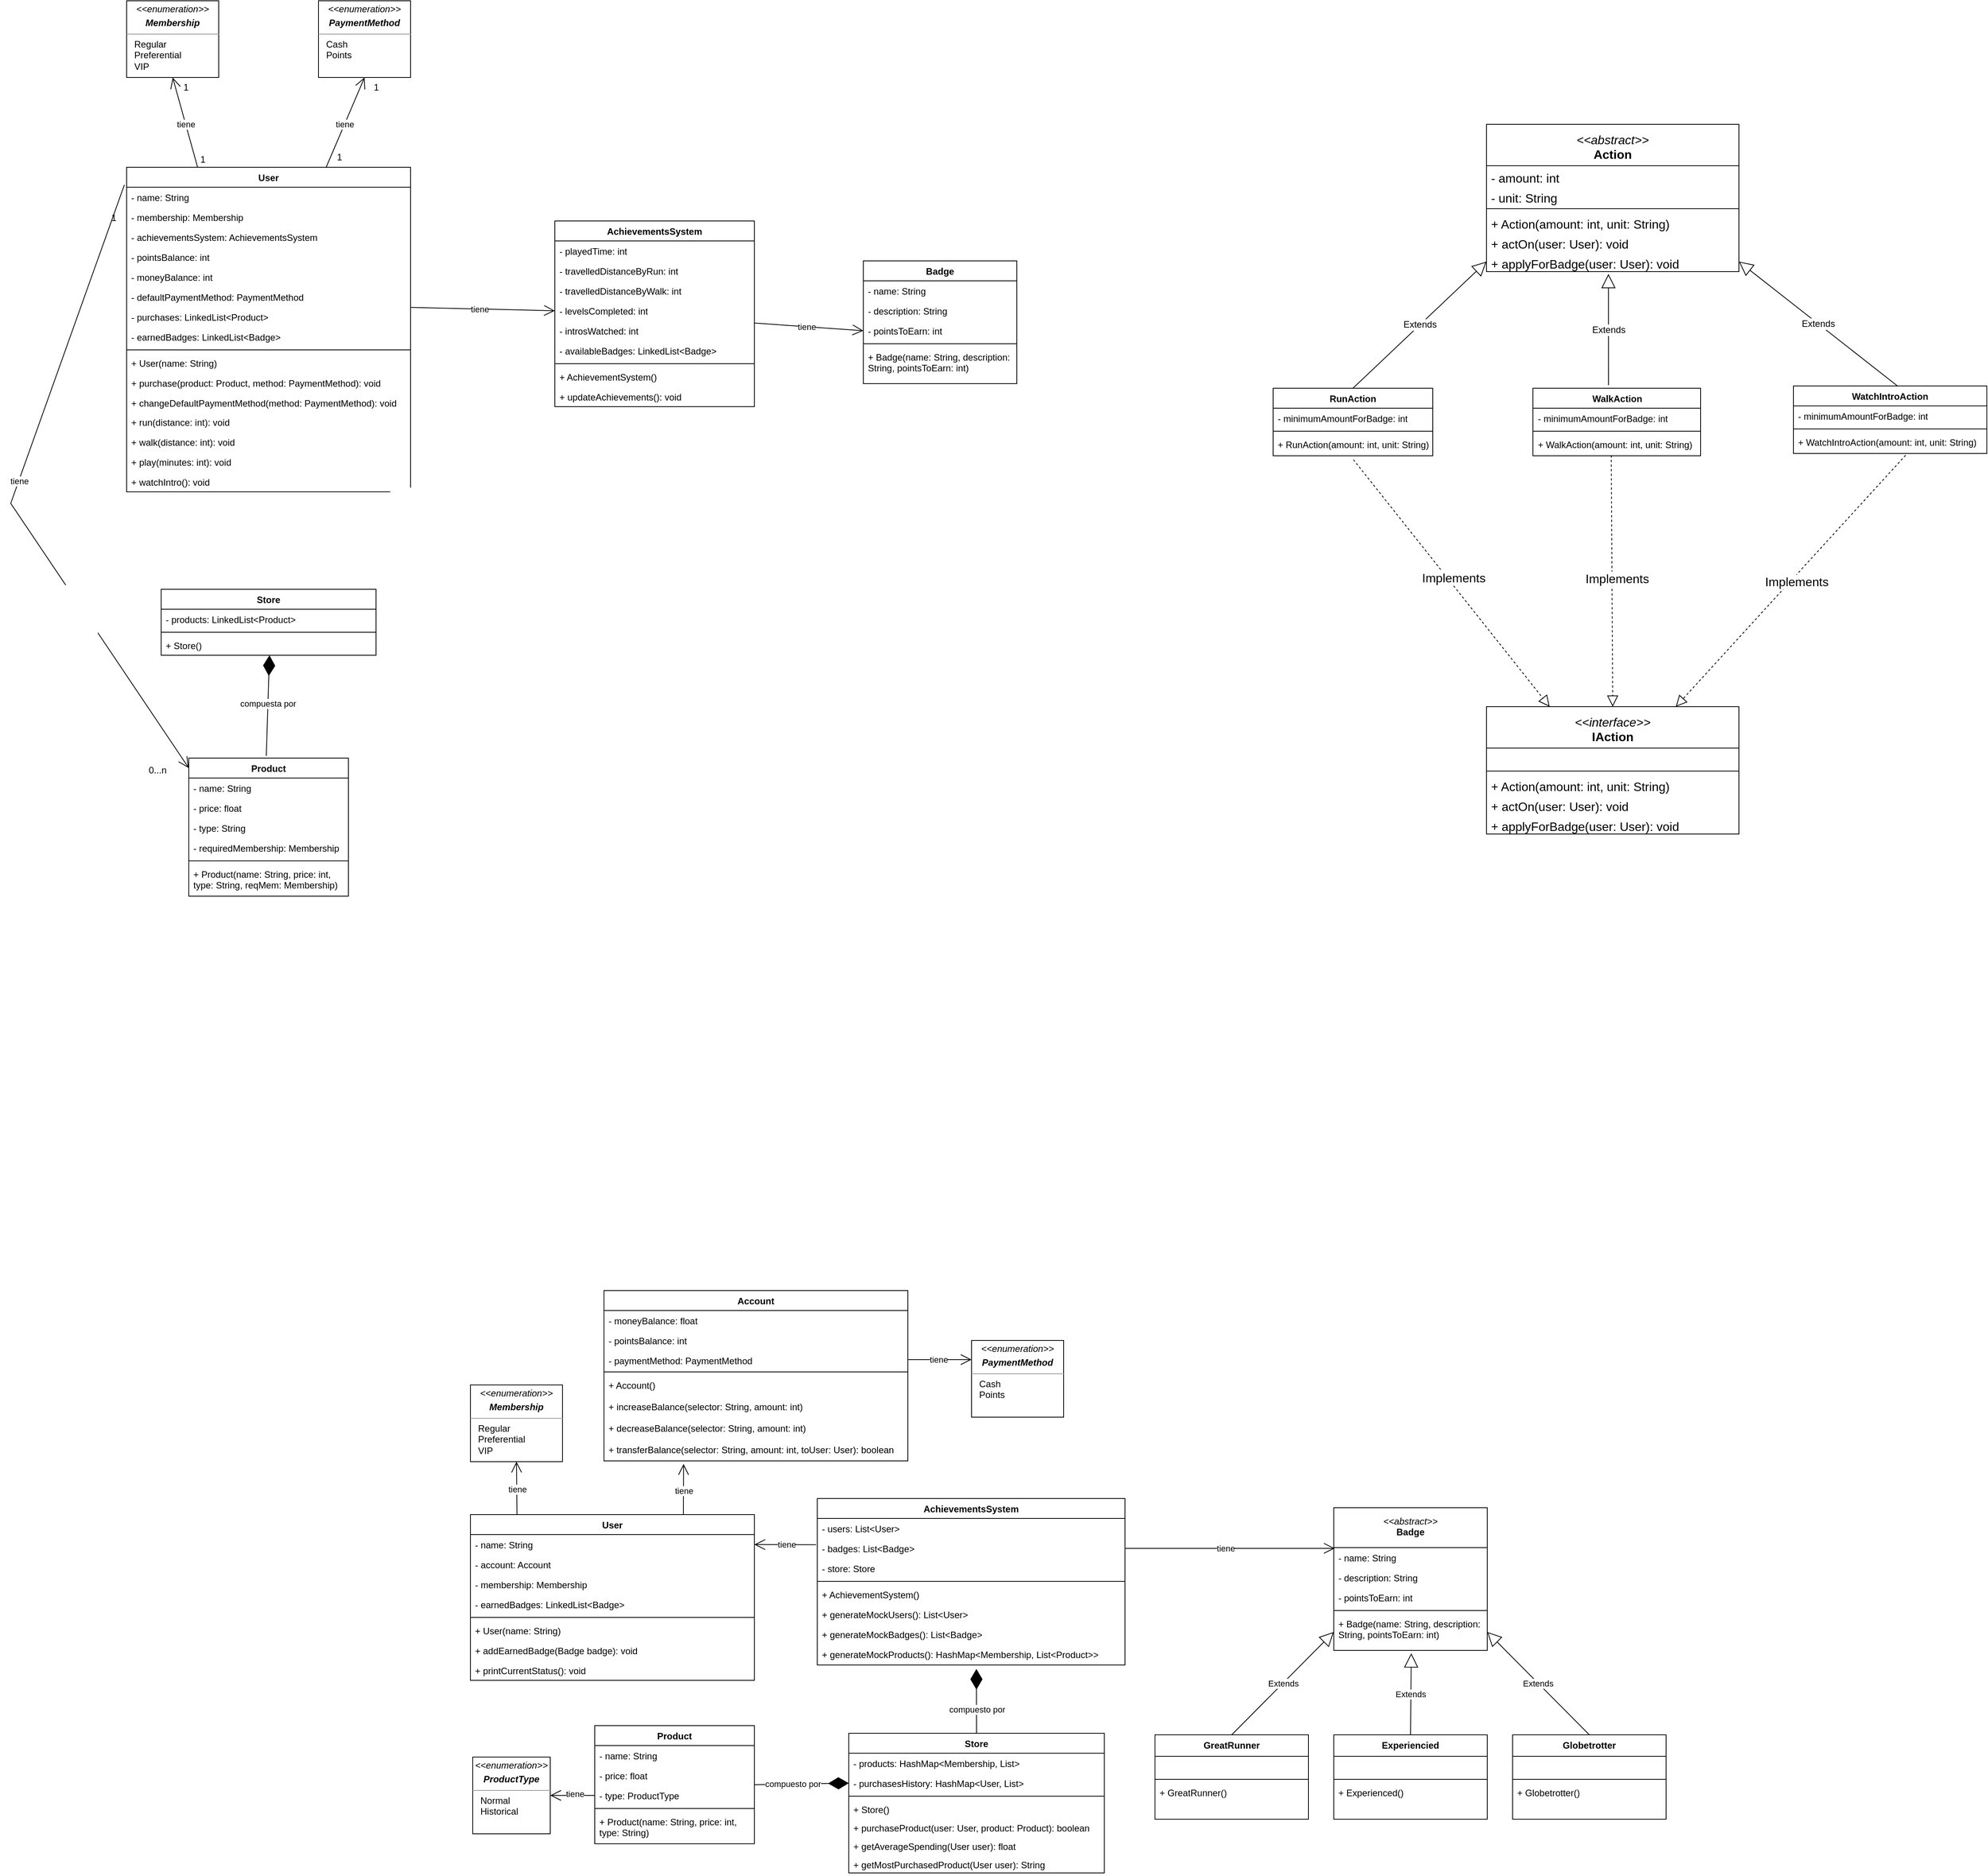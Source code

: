 <mxfile version="21.7.5" type="github" pages="2">
  <diagram name="Page-1" id="c4acf3e9-155e-7222-9cf6-157b1a14988f">
    <mxGraphModel dx="2180" dy="730" grid="0" gridSize="10" guides="1" tooltips="1" connect="1" arrows="1" fold="1" page="0" pageScale="1" pageWidth="827" pageHeight="1169" background="none" math="0" shadow="0">
      <root>
        <mxCell id="0" />
        <mxCell id="1" parent="0" />
        <mxCell id="KaLWTNi_uwIXfUUR0p99-1" value="AchievementsSystem" style="swimlane;fontStyle=1;align=center;verticalAlign=top;childLayout=stackLayout;horizontal=1;startSize=26;horizontalStack=0;resizeParent=1;resizeParentMax=0;resizeLast=0;collapsible=1;marginBottom=0;whiteSpace=wrap;html=1;" parent="1" vertex="1">
          <mxGeometry x="498" y="440" width="260" height="242" as="geometry" />
        </mxCell>
        <mxCell id="KaLWTNi_uwIXfUUR0p99-5" value="- playedTime: int" style="text;strokeColor=none;fillColor=none;align=left;verticalAlign=top;spacingLeft=4;spacingRight=4;overflow=hidden;rotatable=0;points=[[0,0.5],[1,0.5]];portConstraint=eastwest;whiteSpace=wrap;html=1;" parent="KaLWTNi_uwIXfUUR0p99-1" vertex="1">
          <mxGeometry y="26" width="260" height="26" as="geometry" />
        </mxCell>
        <mxCell id="t47t9JfguGdJ9MnKsgUA-10" value="- travelledDistanceByRun: int" style="text;strokeColor=none;fillColor=none;align=left;verticalAlign=top;spacingLeft=4;spacingRight=4;overflow=hidden;rotatable=0;points=[[0,0.5],[1,0.5]];portConstraint=eastwest;whiteSpace=wrap;html=1;" parent="KaLWTNi_uwIXfUUR0p99-1" vertex="1">
          <mxGeometry y="52" width="260" height="26" as="geometry" />
        </mxCell>
        <mxCell id="t47t9JfguGdJ9MnKsgUA-11" value="- travelledDistanceByWalk: int" style="text;strokeColor=none;fillColor=none;align=left;verticalAlign=top;spacingLeft=4;spacingRight=4;overflow=hidden;rotatable=0;points=[[0,0.5],[1,0.5]];portConstraint=eastwest;whiteSpace=wrap;html=1;" parent="KaLWTNi_uwIXfUUR0p99-1" vertex="1">
          <mxGeometry y="78" width="260" height="26" as="geometry" />
        </mxCell>
        <mxCell id="t47t9JfguGdJ9MnKsgUA-12" value="- levelsCompleted: int" style="text;strokeColor=none;fillColor=none;align=left;verticalAlign=top;spacingLeft=4;spacingRight=4;overflow=hidden;rotatable=0;points=[[0,0.5],[1,0.5]];portConstraint=eastwest;whiteSpace=wrap;html=1;" parent="KaLWTNi_uwIXfUUR0p99-1" vertex="1">
          <mxGeometry y="104" width="260" height="26" as="geometry" />
        </mxCell>
        <mxCell id="t47t9JfguGdJ9MnKsgUA-13" value="- introsWatched: int" style="text;strokeColor=none;fillColor=none;align=left;verticalAlign=top;spacingLeft=4;spacingRight=4;overflow=hidden;rotatable=0;points=[[0,0.5],[1,0.5]];portConstraint=eastwest;whiteSpace=wrap;html=1;" parent="KaLWTNi_uwIXfUUR0p99-1" vertex="1">
          <mxGeometry y="130" width="260" height="26" as="geometry" />
        </mxCell>
        <mxCell id="t47t9JfguGdJ9MnKsgUA-38" value="- availableBadges: LinkedList&amp;lt;Badge&amp;gt;" style="text;strokeColor=none;fillColor=none;align=left;verticalAlign=top;spacingLeft=4;spacingRight=4;overflow=hidden;rotatable=0;points=[[0,0.5],[1,0.5]];portConstraint=eastwest;whiteSpace=wrap;html=1;" parent="KaLWTNi_uwIXfUUR0p99-1" vertex="1">
          <mxGeometry y="156" width="260" height="26" as="geometry" />
        </mxCell>
        <mxCell id="KaLWTNi_uwIXfUUR0p99-3" value="" style="line;strokeWidth=1;fillColor=none;align=left;verticalAlign=middle;spacingTop=-1;spacingLeft=3;spacingRight=3;rotatable=0;labelPosition=right;points=[];portConstraint=eastwest;strokeColor=inherit;" parent="KaLWTNi_uwIXfUUR0p99-1" vertex="1">
          <mxGeometry y="182" width="260" height="8" as="geometry" />
        </mxCell>
        <mxCell id="t47t9JfguGdJ9MnKsgUA-30" value="+ AchievementSystem()" style="text;strokeColor=none;fillColor=none;align=left;verticalAlign=top;spacingLeft=4;spacingRight=4;overflow=hidden;rotatable=0;points=[[0,0.5],[1,0.5]];portConstraint=eastwest;whiteSpace=wrap;html=1;" parent="KaLWTNi_uwIXfUUR0p99-1" vertex="1">
          <mxGeometry y="190" width="260" height="26" as="geometry" />
        </mxCell>
        <mxCell id="KaLWTNi_uwIXfUUR0p99-4" value="+ updateAchievements(): void" style="text;strokeColor=none;fillColor=none;align=left;verticalAlign=top;spacingLeft=4;spacingRight=4;overflow=hidden;rotatable=0;points=[[0,0.5],[1,0.5]];portConstraint=eastwest;whiteSpace=wrap;html=1;" parent="KaLWTNi_uwIXfUUR0p99-1" vertex="1">
          <mxGeometry y="216" width="260" height="26" as="geometry" />
        </mxCell>
        <mxCell id="KaLWTNi_uwIXfUUR0p99-6" value="User" style="swimlane;fontStyle=1;align=center;verticalAlign=top;childLayout=stackLayout;horizontal=1;startSize=26;horizontalStack=0;resizeParent=1;resizeParentMax=0;resizeLast=0;collapsible=1;marginBottom=0;whiteSpace=wrap;html=1;" parent="1" vertex="1">
          <mxGeometry x="-60" y="370" width="370" height="423" as="geometry">
            <mxRectangle x="60" y="430" width="70" height="30" as="alternateBounds" />
          </mxGeometry>
        </mxCell>
        <mxCell id="KaLWTNi_uwIXfUUR0p99-7" value="- name: String" style="text;strokeColor=none;fillColor=none;align=left;verticalAlign=top;spacingLeft=4;spacingRight=4;overflow=hidden;rotatable=0;points=[[0,0.5],[1,0.5]];portConstraint=eastwest;whiteSpace=wrap;html=1;" parent="KaLWTNi_uwIXfUUR0p99-6" vertex="1">
          <mxGeometry y="26" width="370" height="26" as="geometry" />
        </mxCell>
        <mxCell id="KaLWTNi_uwIXfUUR0p99-11" value="- membership: Membership" style="text;strokeColor=none;fillColor=none;align=left;verticalAlign=top;spacingLeft=4;spacingRight=4;overflow=hidden;rotatable=0;points=[[0,0.5],[1,0.5]];portConstraint=eastwest;whiteSpace=wrap;html=1;" parent="KaLWTNi_uwIXfUUR0p99-6" vertex="1">
          <mxGeometry y="52" width="370" height="26" as="geometry" />
        </mxCell>
        <mxCell id="t47t9JfguGdJ9MnKsgUA-4" value="- achievementsSystem: AchievementsSystem" style="text;strokeColor=none;fillColor=none;align=left;verticalAlign=top;spacingLeft=4;spacingRight=4;overflow=hidden;rotatable=0;points=[[0,0.5],[1,0.5]];portConstraint=eastwest;whiteSpace=wrap;html=1;" parent="KaLWTNi_uwIXfUUR0p99-6" vertex="1">
          <mxGeometry y="78" width="370" height="26" as="geometry" />
        </mxCell>
        <mxCell id="KaLWTNi_uwIXfUUR0p99-12" value="&lt;div&gt;- pointsBalance: int&lt;/div&gt;&lt;div&gt;&lt;br&gt;&lt;/div&gt;" style="text;strokeColor=none;fillColor=none;align=left;verticalAlign=top;spacingLeft=4;spacingRight=4;overflow=hidden;rotatable=0;points=[[0,0.5],[1,0.5]];portConstraint=eastwest;whiteSpace=wrap;html=1;" parent="KaLWTNi_uwIXfUUR0p99-6" vertex="1">
          <mxGeometry y="104" width="370" height="26" as="geometry" />
        </mxCell>
        <mxCell id="KaLWTNi_uwIXfUUR0p99-8" value="- moneyBalance: int" style="text;strokeColor=none;fillColor=none;align=left;verticalAlign=top;spacingLeft=4;spacingRight=4;overflow=hidden;rotatable=0;points=[[0,0.5],[1,0.5]];portConstraint=eastwest;whiteSpace=wrap;html=1;" parent="KaLWTNi_uwIXfUUR0p99-6" vertex="1">
          <mxGeometry y="130" width="370" height="26" as="geometry" />
        </mxCell>
        <mxCell id="t47t9JfguGdJ9MnKsgUA-2" value="- defaultPaymentMethod: PaymentMethod" style="text;strokeColor=none;fillColor=none;align=left;verticalAlign=top;spacingLeft=4;spacingRight=4;overflow=hidden;rotatable=0;points=[[0,0.5],[1,0.5]];portConstraint=eastwest;whiteSpace=wrap;html=1;" parent="KaLWTNi_uwIXfUUR0p99-6" vertex="1">
          <mxGeometry y="156" width="370" height="26" as="geometry" />
        </mxCell>
        <mxCell id="t47t9JfguGdJ9MnKsgUA-24" value="- purchases: LinkedList&amp;lt;Product&amp;gt;" style="text;strokeColor=none;fillColor=none;align=left;verticalAlign=top;spacingLeft=4;spacingRight=4;overflow=hidden;rotatable=0;points=[[0,0.5],[1,0.5]];portConstraint=eastwest;whiteSpace=wrap;html=1;" parent="KaLWTNi_uwIXfUUR0p99-6" vertex="1">
          <mxGeometry y="182" width="370" height="26" as="geometry" />
        </mxCell>
        <mxCell id="t47t9JfguGdJ9MnKsgUA-26" value="- earnedBadges: LinkedList&amp;lt;Badge&amp;gt;" style="text;strokeColor=none;fillColor=none;align=left;verticalAlign=top;spacingLeft=4;spacingRight=4;overflow=hidden;rotatable=0;points=[[0,0.5],[1,0.5]];portConstraint=eastwest;whiteSpace=wrap;html=1;" parent="KaLWTNi_uwIXfUUR0p99-6" vertex="1">
          <mxGeometry y="208" width="370" height="26" as="geometry" />
        </mxCell>
        <mxCell id="KaLWTNi_uwIXfUUR0p99-9" value="" style="line;strokeWidth=1;fillColor=none;align=left;verticalAlign=middle;spacingTop=-1;spacingLeft=3;spacingRight=3;rotatable=0;labelPosition=right;points=[];portConstraint=eastwest;strokeColor=inherit;" parent="KaLWTNi_uwIXfUUR0p99-6" vertex="1">
          <mxGeometry y="234" width="370" height="8" as="geometry" />
        </mxCell>
        <mxCell id="t47t9JfguGdJ9MnKsgUA-29" value="+ User(name: String)" style="text;strokeColor=none;fillColor=none;align=left;verticalAlign=top;spacingLeft=4;spacingRight=4;overflow=hidden;rotatable=0;points=[[0,0.5],[1,0.5]];portConstraint=eastwest;whiteSpace=wrap;html=1;" parent="KaLWTNi_uwIXfUUR0p99-6" vertex="1">
          <mxGeometry y="242" width="370" height="26" as="geometry" />
        </mxCell>
        <mxCell id="t47t9JfguGdJ9MnKsgUA-28" value="&lt;div&gt;+ purchase(product: Product, method: PaymentMethod): void&lt;/div&gt;" style="text;strokeColor=none;fillColor=none;align=left;verticalAlign=top;spacingLeft=4;spacingRight=4;overflow=hidden;rotatable=0;points=[[0,0.5],[1,0.5]];portConstraint=eastwest;whiteSpace=wrap;html=1;" parent="KaLWTNi_uwIXfUUR0p99-6" vertex="1">
          <mxGeometry y="268" width="370" height="26" as="geometry" />
        </mxCell>
        <mxCell id="t47t9JfguGdJ9MnKsgUA-32" value="&lt;div&gt;+ changeDefaultPaymentMethod(method: PaymentMethod): void&lt;br&gt;&lt;/div&gt;" style="text;strokeColor=none;fillColor=none;align=left;verticalAlign=top;spacingLeft=4;spacingRight=4;overflow=hidden;rotatable=0;points=[[0,0.5],[1,0.5]];portConstraint=eastwest;whiteSpace=wrap;html=1;" parent="KaLWTNi_uwIXfUUR0p99-6" vertex="1">
          <mxGeometry y="294" width="370" height="25" as="geometry" />
        </mxCell>
        <mxCell id="KaLWTNi_uwIXfUUR0p99-10" value="&lt;div&gt;+ run(distance: int): void&lt;/div&gt;" style="text;strokeColor=none;fillColor=none;align=left;verticalAlign=top;spacingLeft=4;spacingRight=4;overflow=hidden;rotatable=0;points=[[0,0.5],[1,0.5]];portConstraint=eastwest;whiteSpace=wrap;html=1;" parent="KaLWTNi_uwIXfUUR0p99-6" vertex="1">
          <mxGeometry y="319" width="370" height="26" as="geometry" />
        </mxCell>
        <mxCell id="t47t9JfguGdJ9MnKsgUA-21" value="+ walk(distance: int): void" style="text;strokeColor=none;fillColor=none;align=left;verticalAlign=top;spacingLeft=4;spacingRight=4;overflow=hidden;rotatable=0;points=[[0,0.5],[1,0.5]];portConstraint=eastwest;whiteSpace=wrap;html=1;" parent="KaLWTNi_uwIXfUUR0p99-6" vertex="1">
          <mxGeometry y="345" width="370" height="26" as="geometry" />
        </mxCell>
        <mxCell id="t47t9JfguGdJ9MnKsgUA-22" value="+ play(minutes: int): void" style="text;strokeColor=none;fillColor=none;align=left;verticalAlign=top;spacingLeft=4;spacingRight=4;overflow=hidden;rotatable=0;points=[[0,0.5],[1,0.5]];portConstraint=eastwest;whiteSpace=wrap;html=1;" parent="KaLWTNi_uwIXfUUR0p99-6" vertex="1">
          <mxGeometry y="371" width="370" height="26" as="geometry" />
        </mxCell>
        <mxCell id="t47t9JfguGdJ9MnKsgUA-23" value="&lt;div&gt;+ watchIntro(): void&lt;/div&gt;" style="text;strokeColor=none;fillColor=none;align=left;verticalAlign=top;spacingLeft=4;spacingRight=4;overflow=hidden;rotatable=0;points=[[0,0.5],[1,0.5]];portConstraint=eastwest;whiteSpace=wrap;html=1;" parent="KaLWTNi_uwIXfUUR0p99-6" vertex="1">
          <mxGeometry y="397" width="370" height="26" as="geometry" />
        </mxCell>
        <mxCell id="KaLWTNi_uwIXfUUR0p99-26" value="Product" style="swimlane;fontStyle=1;align=center;verticalAlign=top;childLayout=stackLayout;horizontal=1;startSize=26;horizontalStack=0;resizeParent=1;resizeParentMax=0;resizeLast=0;collapsible=1;marginBottom=0;whiteSpace=wrap;html=1;rotation=0;" parent="1" vertex="1">
          <mxGeometry x="21" y="1140" width="208" height="180" as="geometry">
            <mxRectangle x="320" y="750" width="110" height="30" as="alternateBounds" />
          </mxGeometry>
        </mxCell>
        <mxCell id="KaLWTNi_uwIXfUUR0p99-27" value="- name: String" style="text;strokeColor=none;fillColor=none;align=left;verticalAlign=top;spacingLeft=4;spacingRight=4;overflow=hidden;rotatable=0;points=[[0,0.5],[1,0.5]];portConstraint=eastwest;whiteSpace=wrap;html=1;" parent="KaLWTNi_uwIXfUUR0p99-26" vertex="1">
          <mxGeometry y="26" width="208" height="26" as="geometry" />
        </mxCell>
        <mxCell id="KaLWTNi_uwIXfUUR0p99-30" value="- price: float" style="text;strokeColor=none;fillColor=none;align=left;verticalAlign=top;spacingLeft=4;spacingRight=4;overflow=hidden;rotatable=0;points=[[0,0.5],[1,0.5]];portConstraint=eastwest;whiteSpace=wrap;html=1;" parent="KaLWTNi_uwIXfUUR0p99-26" vertex="1">
          <mxGeometry y="52" width="208" height="26" as="geometry" />
        </mxCell>
        <mxCell id="KaLWTNi_uwIXfUUR0p99-32" value="- type: String" style="text;strokeColor=none;fillColor=none;align=left;verticalAlign=top;spacingLeft=4;spacingRight=4;overflow=hidden;rotatable=0;points=[[0,0.5],[1,0.5]];portConstraint=eastwest;whiteSpace=wrap;html=1;" parent="KaLWTNi_uwIXfUUR0p99-26" vertex="1">
          <mxGeometry y="78" width="208" height="26" as="geometry" />
        </mxCell>
        <mxCell id="KaLWTNi_uwIXfUUR0p99-31" value="- requiredMembership: Membership" style="text;strokeColor=none;fillColor=none;align=left;verticalAlign=top;spacingLeft=4;spacingRight=4;overflow=hidden;rotatable=0;points=[[0,0.5],[1,0.5]];portConstraint=eastwest;whiteSpace=wrap;html=1;" parent="KaLWTNi_uwIXfUUR0p99-26" vertex="1">
          <mxGeometry y="104" width="208" height="26" as="geometry" />
        </mxCell>
        <mxCell id="KaLWTNi_uwIXfUUR0p99-28" value="" style="line;strokeWidth=1;fillColor=none;align=left;verticalAlign=middle;spacingTop=-1;spacingLeft=3;spacingRight=3;rotatable=0;labelPosition=right;points=[];portConstraint=eastwest;strokeColor=inherit;" parent="KaLWTNi_uwIXfUUR0p99-26" vertex="1">
          <mxGeometry y="130" width="208" height="8" as="geometry" />
        </mxCell>
        <mxCell id="KaLWTNi_uwIXfUUR0p99-29" value="+ Product(name: String, price: int, type: String, reqMem: Membership) " style="text;strokeColor=none;fillColor=none;align=left;verticalAlign=top;spacingLeft=4;spacingRight=4;overflow=hidden;rotatable=0;points=[[0,0.5],[1,0.5]];portConstraint=eastwest;whiteSpace=wrap;html=1;" parent="KaLWTNi_uwIXfUUR0p99-26" vertex="1">
          <mxGeometry y="138" width="208" height="42" as="geometry" />
        </mxCell>
        <mxCell id="KaLWTNi_uwIXfUUR0p99-33" value="Badge" style="swimlane;fontStyle=1;align=center;verticalAlign=top;childLayout=stackLayout;horizontal=1;startSize=26;horizontalStack=0;resizeParent=1;resizeParentMax=0;resizeLast=0;collapsible=1;marginBottom=0;whiteSpace=wrap;html=1;" parent="1" vertex="1">
          <mxGeometry x="900" y="492" width="200" height="160" as="geometry">
            <mxRectangle x="320" y="750" width="110" height="30" as="alternateBounds" />
          </mxGeometry>
        </mxCell>
        <mxCell id="KaLWTNi_uwIXfUUR0p99-34" value="- name: String" style="text;strokeColor=none;fillColor=none;align=left;verticalAlign=top;spacingLeft=4;spacingRight=4;overflow=hidden;rotatable=0;points=[[0,0.5],[1,0.5]];portConstraint=eastwest;whiteSpace=wrap;html=1;" parent="KaLWTNi_uwIXfUUR0p99-33" vertex="1">
          <mxGeometry y="26" width="200" height="26" as="geometry" />
        </mxCell>
        <mxCell id="KaLWTNi_uwIXfUUR0p99-35" value="- description: String" style="text;strokeColor=none;fillColor=none;align=left;verticalAlign=top;spacingLeft=4;spacingRight=4;overflow=hidden;rotatable=0;points=[[0,0.5],[1,0.5]];portConstraint=eastwest;whiteSpace=wrap;html=1;" parent="KaLWTNi_uwIXfUUR0p99-33" vertex="1">
          <mxGeometry y="52" width="200" height="26" as="geometry" />
        </mxCell>
        <mxCell id="KaLWTNi_uwIXfUUR0p99-36" value="- pointsToEarn: int" style="text;strokeColor=none;fillColor=none;align=left;verticalAlign=top;spacingLeft=4;spacingRight=4;overflow=hidden;rotatable=0;points=[[0,0.5],[1,0.5]];portConstraint=eastwest;whiteSpace=wrap;html=1;" parent="KaLWTNi_uwIXfUUR0p99-33" vertex="1">
          <mxGeometry y="78" width="200" height="26" as="geometry" />
        </mxCell>
        <mxCell id="KaLWTNi_uwIXfUUR0p99-38" value="" style="line;strokeWidth=1;fillColor=none;align=left;verticalAlign=middle;spacingTop=-1;spacingLeft=3;spacingRight=3;rotatable=0;labelPosition=right;points=[];portConstraint=eastwest;strokeColor=inherit;" parent="KaLWTNi_uwIXfUUR0p99-33" vertex="1">
          <mxGeometry y="104" width="200" height="8" as="geometry" />
        </mxCell>
        <mxCell id="KaLWTNi_uwIXfUUR0p99-39" value="+ Badge(name: String, description: String, pointsToEarn: int)" style="text;strokeColor=none;fillColor=none;align=left;verticalAlign=top;spacingLeft=4;spacingRight=4;overflow=hidden;rotatable=0;points=[[0,0.5],[1,0.5]];portConstraint=eastwest;whiteSpace=wrap;html=1;" parent="KaLWTNi_uwIXfUUR0p99-33" vertex="1">
          <mxGeometry y="112" width="200" height="48" as="geometry" />
        </mxCell>
        <mxCell id="t47t9JfguGdJ9MnKsgUA-20" value="&lt;p style=&quot;margin:0px;margin-top:4px;text-align:center;&quot;&gt;&lt;i&gt;&amp;lt;&amp;lt;enumeration&amp;gt;&lt;/i&gt;&lt;i&gt;&amp;gt;&lt;/i&gt;&lt;/p&gt;&lt;p style=&quot;margin:0px;margin-top:4px;text-align:center;&quot;&gt;&lt;i&gt;&lt;b&gt;Membership&lt;br&gt;&lt;/b&gt;&lt;/i&gt;&lt;/p&gt;&lt;hr size=&quot;1&quot;&gt;&lt;div&gt;&amp;nbsp;&amp;nbsp; Regular&lt;/div&gt;&lt;div&gt;&amp;nbsp;&amp;nbsp; Preferential&lt;/div&gt;&lt;div&gt;&amp;nbsp;&amp;nbsp; VIP&lt;br&gt;&lt;/div&gt;" style="verticalAlign=top;align=left;overflow=fill;fontSize=12;fontFamily=Helvetica;html=1;whiteSpace=wrap;" parent="1" vertex="1">
          <mxGeometry x="-60" y="153" width="120" height="100" as="geometry" />
        </mxCell>
        <mxCell id="t47t9JfguGdJ9MnKsgUA-25" value="&lt;p style=&quot;margin:0px;margin-top:4px;text-align:center;&quot;&gt;&lt;i&gt;&amp;lt;&amp;lt;enumeration&amp;gt;&lt;/i&gt;&lt;i&gt;&amp;gt;&lt;/i&gt;&lt;/p&gt;&lt;p style=&quot;margin:0px;margin-top:4px;text-align:center;&quot;&gt;&lt;i&gt;&lt;b&gt;PaymentMethod&lt;br&gt;&lt;/b&gt;&lt;/i&gt;&lt;/p&gt;&lt;hr size=&quot;1&quot;&gt;&lt;div&gt;&amp;nbsp;&amp;nbsp; Cash&lt;/div&gt;&lt;div&gt;&amp;nbsp;&amp;nbsp; Points&lt;br&gt;&lt;/div&gt;" style="verticalAlign=top;align=left;overflow=fill;fontSize=12;fontFamily=Helvetica;html=1;whiteSpace=wrap;" parent="1" vertex="1">
          <mxGeometry x="190" y="153" width="120" height="100" as="geometry" />
        </mxCell>
        <mxCell id="t47t9JfguGdJ9MnKsgUA-33" value="Store" style="swimlane;fontStyle=1;align=center;verticalAlign=top;childLayout=stackLayout;horizontal=1;startSize=26;horizontalStack=0;resizeParent=1;resizeParentMax=0;resizeLast=0;collapsible=1;marginBottom=0;whiteSpace=wrap;html=1;" parent="1" vertex="1">
          <mxGeometry x="-15" y="920" width="280" height="86" as="geometry">
            <mxRectangle x="320" y="430" width="110" height="30" as="alternateBounds" />
          </mxGeometry>
        </mxCell>
        <mxCell id="t47t9JfguGdJ9MnKsgUA-34" value="- products: LinkedList&amp;lt;Product&amp;gt;" style="text;strokeColor=none;fillColor=none;align=left;verticalAlign=top;spacingLeft=4;spacingRight=4;overflow=hidden;rotatable=0;points=[[0,0.5],[1,0.5]];portConstraint=eastwest;whiteSpace=wrap;html=1;" parent="t47t9JfguGdJ9MnKsgUA-33" vertex="1">
          <mxGeometry y="26" width="280" height="26" as="geometry" />
        </mxCell>
        <mxCell id="t47t9JfguGdJ9MnKsgUA-35" value="" style="line;strokeWidth=1;fillColor=none;align=left;verticalAlign=middle;spacingTop=-1;spacingLeft=3;spacingRight=3;rotatable=0;labelPosition=right;points=[];portConstraint=eastwest;strokeColor=inherit;" parent="t47t9JfguGdJ9MnKsgUA-33" vertex="1">
          <mxGeometry y="52" width="280" height="8" as="geometry" />
        </mxCell>
        <mxCell id="t47t9JfguGdJ9MnKsgUA-36" value="+ Store()" style="text;strokeColor=none;fillColor=none;align=left;verticalAlign=top;spacingLeft=4;spacingRight=4;overflow=hidden;rotatable=0;points=[[0,0.5],[1,0.5]];portConstraint=eastwest;whiteSpace=wrap;html=1;" parent="t47t9JfguGdJ9MnKsgUA-33" vertex="1">
          <mxGeometry y="60" width="280" height="26" as="geometry" />
        </mxCell>
        <mxCell id="t47t9JfguGdJ9MnKsgUA-61" value="&lt;div&gt;&lt;p style=&quot;margin:0px;margin-top:4px;text-align:center;&quot;&gt;&lt;span style=&quot;font-weight: normal;&quot;&gt;&lt;i&gt;&amp;lt;&amp;lt;abstract&amp;gt;&lt;/i&gt;&lt;i&gt;&amp;gt;&lt;/i&gt;&lt;/span&gt;&lt;/p&gt;&lt;/div&gt;&lt;div&gt;Action&lt;/div&gt;" style="swimlane;fontStyle=1;align=center;verticalAlign=top;childLayout=stackLayout;horizontal=1;startSize=54;horizontalStack=0;resizeParent=1;resizeParentMax=0;resizeLast=0;collapsible=1;marginBottom=0;whiteSpace=wrap;html=1;fontSize=16;" parent="1" vertex="1">
          <mxGeometry x="1712" y="314" width="329" height="192" as="geometry" />
        </mxCell>
        <mxCell id="t47t9JfguGdJ9MnKsgUA-62" value="- amount: int" style="text;strokeColor=none;fillColor=none;align=left;verticalAlign=top;spacingLeft=4;spacingRight=4;overflow=hidden;rotatable=0;points=[[0,0.5],[1,0.5]];portConstraint=eastwest;whiteSpace=wrap;html=1;fontSize=16;" parent="t47t9JfguGdJ9MnKsgUA-61" vertex="1">
          <mxGeometry y="54" width="329" height="26" as="geometry" />
        </mxCell>
        <mxCell id="t47t9JfguGdJ9MnKsgUA-65" value="&lt;div&gt;- unit: String&lt;/div&gt;" style="text;strokeColor=none;fillColor=none;align=left;verticalAlign=top;spacingLeft=4;spacingRight=4;overflow=hidden;rotatable=0;points=[[0,0.5],[1,0.5]];portConstraint=eastwest;whiteSpace=wrap;html=1;fontSize=16;" parent="t47t9JfguGdJ9MnKsgUA-61" vertex="1">
          <mxGeometry y="80" width="329" height="26" as="geometry" />
        </mxCell>
        <mxCell id="t47t9JfguGdJ9MnKsgUA-63" value="" style="line;strokeWidth=1;fillColor=none;align=left;verticalAlign=middle;spacingTop=-1;spacingLeft=3;spacingRight=3;rotatable=0;labelPosition=right;points=[];portConstraint=eastwest;strokeColor=inherit;fontSize=16;" parent="t47t9JfguGdJ9MnKsgUA-61" vertex="1">
          <mxGeometry y="106" width="329" height="8" as="geometry" />
        </mxCell>
        <mxCell id="t47t9JfguGdJ9MnKsgUA-67" value="+ Action(amount: int, unit: String)" style="text;strokeColor=none;fillColor=none;align=left;verticalAlign=top;spacingLeft=4;spacingRight=4;overflow=hidden;rotatable=0;points=[[0,0.5],[1,0.5]];portConstraint=eastwest;whiteSpace=wrap;html=1;fontSize=16;" parent="t47t9JfguGdJ9MnKsgUA-61" vertex="1">
          <mxGeometry y="114" width="329" height="26" as="geometry" />
        </mxCell>
        <mxCell id="t47t9JfguGdJ9MnKsgUA-64" value="+ actOn(user: User): void" style="text;strokeColor=none;fillColor=none;align=left;verticalAlign=top;spacingLeft=4;spacingRight=4;overflow=hidden;rotatable=0;points=[[0,0.5],[1,0.5]];portConstraint=eastwest;whiteSpace=wrap;html=1;fontSize=16;" parent="t47t9JfguGdJ9MnKsgUA-61" vertex="1">
          <mxGeometry y="140" width="329" height="26" as="geometry" />
        </mxCell>
        <mxCell id="t47t9JfguGdJ9MnKsgUA-66" value="+ applyForBadge(user: User): void" style="text;strokeColor=none;fillColor=none;align=left;verticalAlign=top;spacingLeft=4;spacingRight=4;overflow=hidden;rotatable=0;points=[[0,0.5],[1,0.5]];portConstraint=eastwest;whiteSpace=wrap;html=1;fontSize=16;" parent="t47t9JfguGdJ9MnKsgUA-61" vertex="1">
          <mxGeometry y="166" width="329" height="26" as="geometry" />
        </mxCell>
        <mxCell id="t47t9JfguGdJ9MnKsgUA-68" value="RunAction" style="swimlane;fontStyle=1;align=center;verticalAlign=top;childLayout=stackLayout;horizontal=1;startSize=26;horizontalStack=0;resizeParent=1;resizeParentMax=0;resizeLast=0;collapsible=1;marginBottom=0;whiteSpace=wrap;html=1;rotation=0;" parent="1" vertex="1">
          <mxGeometry x="1434" y="658" width="208" height="88" as="geometry">
            <mxRectangle x="320" y="750" width="110" height="30" as="alternateBounds" />
          </mxGeometry>
        </mxCell>
        <mxCell id="t47t9JfguGdJ9MnKsgUA-72" value="- minimumAmountForBadge: int" style="text;strokeColor=none;fillColor=none;align=left;verticalAlign=top;spacingLeft=4;spacingRight=4;overflow=hidden;rotatable=0;points=[[0,0.5],[1,0.5]];portConstraint=eastwest;whiteSpace=wrap;html=1;" parent="t47t9JfguGdJ9MnKsgUA-68" vertex="1">
          <mxGeometry y="26" width="208" height="26" as="geometry" />
        </mxCell>
        <mxCell id="t47t9JfguGdJ9MnKsgUA-73" value="" style="line;strokeWidth=1;fillColor=none;align=left;verticalAlign=middle;spacingTop=-1;spacingLeft=3;spacingRight=3;rotatable=0;labelPosition=right;points=[];portConstraint=eastwest;strokeColor=inherit;" parent="t47t9JfguGdJ9MnKsgUA-68" vertex="1">
          <mxGeometry y="52" width="208" height="8" as="geometry" />
        </mxCell>
        <mxCell id="t47t9JfguGdJ9MnKsgUA-74" value="+ RunAction(amount: int, unit: String)" style="text;strokeColor=none;fillColor=none;align=left;verticalAlign=top;spacingLeft=4;spacingRight=4;overflow=hidden;rotatable=0;points=[[0,0.5],[1,0.5]];portConstraint=eastwest;whiteSpace=wrap;html=1;" parent="t47t9JfguGdJ9MnKsgUA-68" vertex="1">
          <mxGeometry y="60" width="208" height="28" as="geometry" />
        </mxCell>
        <mxCell id="t47t9JfguGdJ9MnKsgUA-75" value="WalkAction" style="swimlane;fontStyle=1;align=center;verticalAlign=top;childLayout=stackLayout;horizontal=1;startSize=26;horizontalStack=0;resizeParent=1;resizeParentMax=0;resizeLast=0;collapsible=1;marginBottom=0;whiteSpace=wrap;html=1;rotation=0;" parent="1" vertex="1">
          <mxGeometry x="1772.5" y="658" width="218.5" height="88" as="geometry">
            <mxRectangle x="320" y="750" width="110" height="30" as="alternateBounds" />
          </mxGeometry>
        </mxCell>
        <mxCell id="t47t9JfguGdJ9MnKsgUA-107" value="-&amp;nbsp;minimumAmountForBadge: int" style="text;strokeColor=none;fillColor=none;align=left;verticalAlign=top;spacingLeft=4;spacingRight=4;overflow=hidden;rotatable=0;points=[[0,0.5],[1,0.5]];portConstraint=eastwest;whiteSpace=wrap;html=1;" parent="t47t9JfguGdJ9MnKsgUA-75" vertex="1">
          <mxGeometry y="26" width="218.5" height="26" as="geometry" />
        </mxCell>
        <mxCell id="t47t9JfguGdJ9MnKsgUA-80" value="" style="line;strokeWidth=1;fillColor=none;align=left;verticalAlign=middle;spacingTop=-1;spacingLeft=3;spacingRight=3;rotatable=0;labelPosition=right;points=[];portConstraint=eastwest;strokeColor=inherit;" parent="t47t9JfguGdJ9MnKsgUA-75" vertex="1">
          <mxGeometry y="52" width="218.5" height="8" as="geometry" />
        </mxCell>
        <mxCell id="t47t9JfguGdJ9MnKsgUA-109" value="+ WalkAction(amount: int, unit: String)" style="text;strokeColor=none;fillColor=none;align=left;verticalAlign=top;spacingLeft=4;spacingRight=4;overflow=hidden;rotatable=0;points=[[0,0.5],[1,0.5]];portConstraint=eastwest;whiteSpace=wrap;html=1;" parent="t47t9JfguGdJ9MnKsgUA-75" vertex="1">
          <mxGeometry y="60" width="218.5" height="28" as="geometry" />
        </mxCell>
        <mxCell id="t47t9JfguGdJ9MnKsgUA-82" value="WatchIntroAction" style="swimlane;fontStyle=1;align=center;verticalAlign=top;childLayout=stackLayout;horizontal=1;startSize=26;horizontalStack=0;resizeParent=1;resizeParentMax=0;resizeLast=0;collapsible=1;marginBottom=0;whiteSpace=wrap;html=1;rotation=0;" parent="1" vertex="1">
          <mxGeometry x="2112" y="655" width="252" height="88" as="geometry">
            <mxRectangle x="320" y="750" width="110" height="30" as="alternateBounds" />
          </mxGeometry>
        </mxCell>
        <mxCell id="t47t9JfguGdJ9MnKsgUA-108" value="-&amp;nbsp;minimumAmountForBadge: int" style="text;strokeColor=none;fillColor=none;align=left;verticalAlign=top;spacingLeft=4;spacingRight=4;overflow=hidden;rotatable=0;points=[[0,0.5],[1,0.5]];portConstraint=eastwest;whiteSpace=wrap;html=1;" parent="t47t9JfguGdJ9MnKsgUA-82" vertex="1">
          <mxGeometry y="26" width="252" height="26" as="geometry" />
        </mxCell>
        <mxCell id="t47t9JfguGdJ9MnKsgUA-87" value="" style="line;strokeWidth=1;fillColor=none;align=left;verticalAlign=middle;spacingTop=-1;spacingLeft=3;spacingRight=3;rotatable=0;labelPosition=right;points=[];portConstraint=eastwest;strokeColor=inherit;" parent="t47t9JfguGdJ9MnKsgUA-82" vertex="1">
          <mxGeometry y="52" width="252" height="8" as="geometry" />
        </mxCell>
        <mxCell id="t47t9JfguGdJ9MnKsgUA-110" value="+ WatchIntroAction(amount: int, unit: String)" style="text;strokeColor=none;fillColor=none;align=left;verticalAlign=top;spacingLeft=4;spacingRight=4;overflow=hidden;rotatable=0;points=[[0,0.5],[1,0.5]];portConstraint=eastwest;whiteSpace=wrap;html=1;" parent="t47t9JfguGdJ9MnKsgUA-82" vertex="1">
          <mxGeometry y="60" width="252" height="28" as="geometry" />
        </mxCell>
        <mxCell id="t47t9JfguGdJ9MnKsgUA-89" value="&lt;div&gt;&lt;p style=&quot;margin:0px;margin-top:4px;text-align:center;&quot;&gt;&lt;span style=&quot;font-weight: normal;&quot;&gt;&lt;i&gt;&amp;lt;&amp;lt;interface&amp;gt;&lt;/i&gt;&lt;i&gt;&amp;gt;&lt;/i&gt;&lt;/span&gt;&lt;/p&gt;&lt;/div&gt;&lt;div&gt;IAction&lt;/div&gt;" style="swimlane;fontStyle=1;align=center;verticalAlign=top;childLayout=stackLayout;horizontal=1;startSize=54;horizontalStack=0;resizeParent=1;resizeParentMax=0;resizeLast=0;collapsible=1;marginBottom=0;whiteSpace=wrap;html=1;fontSize=16;" parent="1" vertex="1">
          <mxGeometry x="1712" y="1073" width="329" height="166" as="geometry" />
        </mxCell>
        <mxCell id="t47t9JfguGdJ9MnKsgUA-96" value="&lt;font color=&quot;#ffffff&quot;&gt;+ Action(amount: int, unit: String)&lt;/font&gt;" style="text;strokeColor=none;fillColor=none;align=left;verticalAlign=top;spacingLeft=4;spacingRight=4;overflow=hidden;rotatable=0;points=[[0,0.5],[1,0.5]];portConstraint=eastwest;whiteSpace=wrap;html=1;fontSize=16;" parent="t47t9JfguGdJ9MnKsgUA-89" vertex="1">
          <mxGeometry y="54" width="329" height="26" as="geometry" />
        </mxCell>
        <mxCell id="t47t9JfguGdJ9MnKsgUA-92" value="" style="line;strokeWidth=1;fillColor=none;align=left;verticalAlign=middle;spacingTop=-1;spacingLeft=3;spacingRight=3;rotatable=0;labelPosition=right;points=[];portConstraint=eastwest;strokeColor=inherit;fontSize=16;" parent="t47t9JfguGdJ9MnKsgUA-89" vertex="1">
          <mxGeometry y="80" width="329" height="8" as="geometry" />
        </mxCell>
        <mxCell id="t47t9JfguGdJ9MnKsgUA-93" value="+ Action(amount: int, unit: String)" style="text;strokeColor=none;fillColor=none;align=left;verticalAlign=top;spacingLeft=4;spacingRight=4;overflow=hidden;rotatable=0;points=[[0,0.5],[1,0.5]];portConstraint=eastwest;whiteSpace=wrap;html=1;fontSize=16;" parent="t47t9JfguGdJ9MnKsgUA-89" vertex="1">
          <mxGeometry y="88" width="329" height="26" as="geometry" />
        </mxCell>
        <mxCell id="t47t9JfguGdJ9MnKsgUA-94" value="+ actOn(user: User): void" style="text;strokeColor=none;fillColor=none;align=left;verticalAlign=top;spacingLeft=4;spacingRight=4;overflow=hidden;rotatable=0;points=[[0,0.5],[1,0.5]];portConstraint=eastwest;whiteSpace=wrap;html=1;fontSize=16;" parent="t47t9JfguGdJ9MnKsgUA-89" vertex="1">
          <mxGeometry y="114" width="329" height="26" as="geometry" />
        </mxCell>
        <mxCell id="t47t9JfguGdJ9MnKsgUA-95" value="+ applyForBadge(user: User): void" style="text;strokeColor=none;fillColor=none;align=left;verticalAlign=top;spacingLeft=4;spacingRight=4;overflow=hidden;rotatable=0;points=[[0,0.5],[1,0.5]];portConstraint=eastwest;whiteSpace=wrap;html=1;fontSize=16;" parent="t47t9JfguGdJ9MnKsgUA-89" vertex="1">
          <mxGeometry y="140" width="329" height="26" as="geometry" />
        </mxCell>
        <mxCell id="t47t9JfguGdJ9MnKsgUA-97" value="" style="endArrow=block;dashed=1;endFill=0;endSize=12;html=1;rounded=0;fontSize=12;curved=1;exitX=0.503;exitY=1.183;exitDx=0;exitDy=0;exitPerimeter=0;entryX=0.25;entryY=0;entryDx=0;entryDy=0;" parent="1" source="t47t9JfguGdJ9MnKsgUA-74" target="t47t9JfguGdJ9MnKsgUA-89" edge="1">
          <mxGeometry width="160" relative="1" as="geometry">
            <mxPoint x="1573" y="1139" as="sourcePoint" />
            <mxPoint x="1268" y="919" as="targetPoint" />
          </mxGeometry>
        </mxCell>
        <mxCell id="t47t9JfguGdJ9MnKsgUA-98" value="&lt;div&gt;Implements&lt;br&gt;&lt;/div&gt;" style="edgeLabel;html=1;align=center;verticalAlign=middle;resizable=0;points=[];fontSize=16;" parent="t47t9JfguGdJ9MnKsgUA-97" vertex="1" connectable="0">
          <mxGeometry x="-0.02" y="6" relative="1" as="geometry">
            <mxPoint as="offset" />
          </mxGeometry>
        </mxCell>
        <mxCell id="t47t9JfguGdJ9MnKsgUA-99" value="" style="endArrow=block;dashed=1;endFill=0;endSize=12;html=1;rounded=0;fontSize=12;curved=1;exitX=0.467;exitY=0.977;exitDx=0;exitDy=0;exitPerimeter=0;entryX=0.5;entryY=0;entryDx=0;entryDy=0;" parent="1" source="t47t9JfguGdJ9MnKsgUA-109" target="t47t9JfguGdJ9MnKsgUA-89" edge="1">
          <mxGeometry width="160" relative="1" as="geometry">
            <mxPoint x="1876.916" y="769.324" as="sourcePoint" />
            <mxPoint x="1780" y="906" as="targetPoint" />
          </mxGeometry>
        </mxCell>
        <mxCell id="t47t9JfguGdJ9MnKsgUA-100" value="&lt;div&gt;Implements&lt;br&gt;&lt;/div&gt;" style="edgeLabel;html=1;align=center;verticalAlign=middle;resizable=0;points=[];fontSize=16;" parent="t47t9JfguGdJ9MnKsgUA-99" vertex="1" connectable="0">
          <mxGeometry x="-0.02" y="6" relative="1" as="geometry">
            <mxPoint as="offset" />
          </mxGeometry>
        </mxCell>
        <mxCell id="t47t9JfguGdJ9MnKsgUA-101" value="" style="endArrow=block;dashed=1;endFill=0;endSize=12;html=1;rounded=0;fontSize=12;curved=1;entryX=0.75;entryY=0;entryDx=0;entryDy=0;exitX=0.58;exitY=1.084;exitDx=0;exitDy=0;exitPerimeter=0;" parent="1" source="t47t9JfguGdJ9MnKsgUA-110" target="t47t9JfguGdJ9MnKsgUA-89" edge="1">
          <mxGeometry width="160" relative="1" as="geometry">
            <mxPoint x="2242.0" y="764.35" as="sourcePoint" />
            <mxPoint x="2243" y="835" as="targetPoint" />
          </mxGeometry>
        </mxCell>
        <mxCell id="t47t9JfguGdJ9MnKsgUA-102" value="&lt;div&gt;Implements&lt;br&gt;&lt;/div&gt;" style="edgeLabel;html=1;align=center;verticalAlign=middle;resizable=0;points=[];fontSize=16;" parent="t47t9JfguGdJ9MnKsgUA-101" vertex="1" connectable="0">
          <mxGeometry x="-0.02" y="6" relative="1" as="geometry">
            <mxPoint as="offset" />
          </mxGeometry>
        </mxCell>
        <mxCell id="t47t9JfguGdJ9MnKsgUA-103" value="Extends" style="endArrow=block;endSize=16;endFill=0;html=1;rounded=0;fontSize=12;curved=1;exitX=0.5;exitY=0;exitDx=0;exitDy=0;entryX=0;entryY=0.5;entryDx=0;entryDy=0;" parent="1" source="t47t9JfguGdJ9MnKsgUA-68" target="t47t9JfguGdJ9MnKsgUA-66" edge="1">
          <mxGeometry width="160" relative="1" as="geometry">
            <mxPoint x="1516" y="636" as="sourcePoint" />
            <mxPoint x="1859" y="506" as="targetPoint" />
          </mxGeometry>
        </mxCell>
        <mxCell id="t47t9JfguGdJ9MnKsgUA-104" value="Extends" style="endArrow=block;endSize=16;endFill=0;html=1;rounded=0;fontSize=12;curved=1;entryX=0.483;entryY=1.115;entryDx=0;entryDy=0;entryPerimeter=0;" parent="1" target="t47t9JfguGdJ9MnKsgUA-66" edge="1">
          <mxGeometry width="160" relative="1" as="geometry">
            <mxPoint x="1871" y="654" as="sourcePoint" />
            <mxPoint x="1860" y="509" as="targetPoint" />
          </mxGeometry>
        </mxCell>
        <mxCell id="t47t9JfguGdJ9MnKsgUA-105" value="Extends" style="endArrow=block;endSize=16;endFill=0;html=1;rounded=0;fontSize=12;curved=1;entryX=1;entryY=0.5;entryDx=0;entryDy=0;" parent="1" target="t47t9JfguGdJ9MnKsgUA-66" edge="1">
          <mxGeometry width="160" relative="1" as="geometry">
            <mxPoint x="2247.5" y="655" as="sourcePoint" />
            <mxPoint x="2236.5" y="510" as="targetPoint" />
          </mxGeometry>
        </mxCell>
        <mxCell id="jFMoFEkB54miBblaTC8F-1" value="" style="endArrow=open;endFill=1;endSize=12;html=1;rounded=0;exitX=0.25;exitY=0;exitDx=0;exitDy=0;entryX=0.5;entryY=1;entryDx=0;entryDy=0;" parent="1" source="KaLWTNi_uwIXfUUR0p99-6" target="t47t9JfguGdJ9MnKsgUA-20" edge="1">
          <mxGeometry width="160" relative="1" as="geometry">
            <mxPoint x="16" y="303" as="sourcePoint" />
            <mxPoint x="176" y="303" as="targetPoint" />
          </mxGeometry>
        </mxCell>
        <mxCell id="jFMoFEkB54miBblaTC8F-2" value="&lt;div&gt;tiene&lt;/div&gt;" style="edgeLabel;html=1;align=center;verticalAlign=middle;resizable=0;points=[];" parent="jFMoFEkB54miBblaTC8F-1" vertex="1" connectable="0">
          <mxGeometry x="-0.042" relative="1" as="geometry">
            <mxPoint as="offset" />
          </mxGeometry>
        </mxCell>
        <mxCell id="jFMoFEkB54miBblaTC8F-3" value="" style="endArrow=open;endFill=1;endSize=12;html=1;rounded=0;exitX=0.25;exitY=0;exitDx=0;exitDy=0;entryX=0.5;entryY=1;entryDx=0;entryDy=0;" parent="1" target="t47t9JfguGdJ9MnKsgUA-25" edge="1">
          <mxGeometry width="160" relative="1" as="geometry">
            <mxPoint x="200" y="370" as="sourcePoint" />
            <mxPoint x="167" y="250" as="targetPoint" />
          </mxGeometry>
        </mxCell>
        <mxCell id="jFMoFEkB54miBblaTC8F-4" value="&lt;div&gt;tiene&lt;/div&gt;" style="edgeLabel;html=1;align=center;verticalAlign=middle;resizable=0;points=[];" parent="jFMoFEkB54miBblaTC8F-3" vertex="1" connectable="0">
          <mxGeometry x="-0.042" relative="1" as="geometry">
            <mxPoint as="offset" />
          </mxGeometry>
        </mxCell>
        <mxCell id="jFMoFEkB54miBblaTC8F-6" value="1" style="text;html=1;align=center;verticalAlign=middle;resizable=0;points=[];autosize=1;strokeColor=none;fillColor=none;" parent="1" vertex="1">
          <mxGeometry x="26" y="347" width="25" height="26" as="geometry" />
        </mxCell>
        <mxCell id="jFMoFEkB54miBblaTC8F-8" value="1" style="text;html=1;align=center;verticalAlign=middle;resizable=0;points=[];autosize=1;strokeColor=none;fillColor=none;" parent="1" vertex="1">
          <mxGeometry x="4" y="253" width="25" height="26" as="geometry" />
        </mxCell>
        <mxCell id="jFMoFEkB54miBblaTC8F-9" value="1" style="text;html=1;align=center;verticalAlign=middle;resizable=0;points=[];autosize=1;strokeColor=none;fillColor=none;" parent="1" vertex="1">
          <mxGeometry x="204" y="344" width="25" height="26" as="geometry" />
        </mxCell>
        <mxCell id="jFMoFEkB54miBblaTC8F-10" value="1" style="text;html=1;align=center;verticalAlign=middle;resizable=0;points=[];autosize=1;strokeColor=none;fillColor=none;" parent="1" vertex="1">
          <mxGeometry x="252" y="253" width="25" height="26" as="geometry" />
        </mxCell>
        <mxCell id="jFMoFEkB54miBblaTC8F-11" value="" style="endArrow=diamondThin;endFill=1;endSize=24;html=1;rounded=0;entryX=0.504;entryY=1;entryDx=0;entryDy=0;entryPerimeter=0;" parent="1" target="t47t9JfguGdJ9MnKsgUA-36" edge="1">
          <mxGeometry width="160" relative="1" as="geometry">
            <mxPoint x="122" y="1137" as="sourcePoint" />
            <mxPoint x="157" y="1081" as="targetPoint" />
          </mxGeometry>
        </mxCell>
        <mxCell id="jFMoFEkB54miBblaTC8F-12" value="compuesta por" style="edgeLabel;html=1;align=center;verticalAlign=middle;resizable=0;points=[];" parent="jFMoFEkB54miBblaTC8F-11" vertex="1" connectable="0">
          <mxGeometry x="0.048" relative="1" as="geometry">
            <mxPoint as="offset" />
          </mxGeometry>
        </mxCell>
        <mxCell id="jFMoFEkB54miBblaTC8F-13" value="" style="endArrow=open;endFill=1;endSize=12;html=1;rounded=0;exitX=-0.008;exitY=-0.115;exitDx=0;exitDy=0;exitPerimeter=0;entryX=0;entryY=0.072;entryDx=0;entryDy=0;entryPerimeter=0;" parent="1" source="KaLWTNi_uwIXfUUR0p99-7" target="KaLWTNi_uwIXfUUR0p99-26" edge="1">
          <mxGeometry width="160" relative="1" as="geometry">
            <mxPoint x="-60" y="571" as="sourcePoint" />
            <mxPoint x="-236" y="1298" as="targetPoint" />
            <Array as="points">
              <mxPoint x="-211" y="808" />
            </Array>
          </mxGeometry>
        </mxCell>
        <mxCell id="jFMoFEkB54miBblaTC8F-14" value="&lt;div&gt;tiene&lt;/div&gt;" style="edgeLabel;html=1;align=center;verticalAlign=middle;resizable=0;points=[];" parent="jFMoFEkB54miBblaTC8F-13" vertex="1" connectable="0">
          <mxGeometry x="-0.042" relative="1" as="geometry">
            <mxPoint as="offset" />
          </mxGeometry>
        </mxCell>
        <mxCell id="jFMoFEkB54miBblaTC8F-15" value="1" style="text;html=1;align=center;verticalAlign=middle;resizable=0;points=[];autosize=1;strokeColor=none;fillColor=none;" parent="1" vertex="1">
          <mxGeometry x="-90" y="423" width="25" height="26" as="geometry" />
        </mxCell>
        <mxCell id="jFMoFEkB54miBblaTC8F-16" value="&lt;div&gt;0...n&lt;/div&gt;" style="text;html=1;align=center;verticalAlign=middle;resizable=0;points=[];autosize=1;strokeColor=none;fillColor=none;" parent="1" vertex="1">
          <mxGeometry x="-41" y="1143" width="41" height="26" as="geometry" />
        </mxCell>
        <mxCell id="jFMoFEkB54miBblaTC8F-17" value="" style="endArrow=open;endFill=1;endSize=12;html=1;rounded=0;exitX=0.999;exitY=0.022;exitDx=0;exitDy=0;exitPerimeter=0;entryX=0;entryY=0.5;entryDx=0;entryDy=0;" parent="1" source="t47t9JfguGdJ9MnKsgUA-24" target="t47t9JfguGdJ9MnKsgUA-12" edge="1">
          <mxGeometry width="160" relative="1" as="geometry">
            <mxPoint x="467" y="568" as="sourcePoint" />
            <mxPoint x="401" y="503" as="targetPoint" />
          </mxGeometry>
        </mxCell>
        <mxCell id="jFMoFEkB54miBblaTC8F-18" value="&lt;div&gt;tiene&lt;/div&gt;" style="edgeLabel;html=1;align=center;verticalAlign=middle;resizable=0;points=[];" parent="jFMoFEkB54miBblaTC8F-17" vertex="1" connectable="0">
          <mxGeometry x="-0.042" relative="1" as="geometry">
            <mxPoint as="offset" />
          </mxGeometry>
        </mxCell>
        <mxCell id="jFMoFEkB54miBblaTC8F-21" value="" style="endArrow=open;endFill=1;endSize=12;html=1;rounded=0;exitX=0.999;exitY=0.022;exitDx=0;exitDy=0;exitPerimeter=0;entryX=0;entryY=0.5;entryDx=0;entryDy=0;" parent="1" target="KaLWTNi_uwIXfUUR0p99-36" edge="1">
          <mxGeometry width="160" relative="1" as="geometry">
            <mxPoint x="758" y="573" as="sourcePoint" />
            <mxPoint x="946" y="577" as="targetPoint" />
          </mxGeometry>
        </mxCell>
        <mxCell id="jFMoFEkB54miBblaTC8F-22" value="&lt;div&gt;tiene&lt;/div&gt;" style="edgeLabel;html=1;align=center;verticalAlign=middle;resizable=0;points=[];" parent="jFMoFEkB54miBblaTC8F-21" vertex="1" connectable="0">
          <mxGeometry x="-0.042" relative="1" as="geometry">
            <mxPoint as="offset" />
          </mxGeometry>
        </mxCell>
        <mxCell id="jFMoFEkB54miBblaTC8F-23" value="User" style="swimlane;fontStyle=1;align=center;verticalAlign=top;childLayout=stackLayout;horizontal=1;startSize=26;horizontalStack=0;resizeParent=1;resizeParentMax=0;resizeLast=0;collapsible=1;marginBottom=0;whiteSpace=wrap;html=1;" parent="1" vertex="1">
          <mxGeometry x="388" y="2126" width="370" height="216" as="geometry">
            <mxRectangle x="60" y="430" width="70" height="30" as="alternateBounds" />
          </mxGeometry>
        </mxCell>
        <mxCell id="jFMoFEkB54miBblaTC8F-24" value="- name: String" style="text;strokeColor=none;fillColor=none;align=left;verticalAlign=top;spacingLeft=4;spacingRight=4;overflow=hidden;rotatable=0;points=[[0,0.5],[1,0.5]];portConstraint=eastwest;whiteSpace=wrap;html=1;" parent="jFMoFEkB54miBblaTC8F-23" vertex="1">
          <mxGeometry y="26" width="370" height="26" as="geometry" />
        </mxCell>
        <mxCell id="SYRxaqyVKS8N_VWksCxE-1" value="- account: Account" style="text;strokeColor=none;fillColor=none;align=left;verticalAlign=top;spacingLeft=4;spacingRight=4;overflow=hidden;rotatable=0;points=[[0,0.5],[1,0.5]];portConstraint=eastwest;whiteSpace=wrap;html=1;" vertex="1" parent="jFMoFEkB54miBblaTC8F-23">
          <mxGeometry y="52" width="370" height="26" as="geometry" />
        </mxCell>
        <mxCell id="jFMoFEkB54miBblaTC8F-25" value="- membership: Membership" style="text;strokeColor=none;fillColor=none;align=left;verticalAlign=top;spacingLeft=4;spacingRight=4;overflow=hidden;rotatable=0;points=[[0,0.5],[1,0.5]];portConstraint=eastwest;whiteSpace=wrap;html=1;" parent="jFMoFEkB54miBblaTC8F-23" vertex="1">
          <mxGeometry y="78" width="370" height="26" as="geometry" />
        </mxCell>
        <mxCell id="jFMoFEkB54miBblaTC8F-31" value="- earnedBadges: LinkedList&amp;lt;Badge&amp;gt;" style="text;strokeColor=none;fillColor=none;align=left;verticalAlign=top;spacingLeft=4;spacingRight=4;overflow=hidden;rotatable=0;points=[[0,0.5],[1,0.5]];portConstraint=eastwest;whiteSpace=wrap;html=1;" parent="jFMoFEkB54miBblaTC8F-23" vertex="1">
          <mxGeometry y="104" width="370" height="26" as="geometry" />
        </mxCell>
        <mxCell id="jFMoFEkB54miBblaTC8F-32" value="" style="line;strokeWidth=1;fillColor=none;align=left;verticalAlign=middle;spacingTop=-1;spacingLeft=3;spacingRight=3;rotatable=0;labelPosition=right;points=[];portConstraint=eastwest;strokeColor=inherit;" parent="jFMoFEkB54miBblaTC8F-23" vertex="1">
          <mxGeometry y="130" width="370" height="8" as="geometry" />
        </mxCell>
        <mxCell id="jFMoFEkB54miBblaTC8F-33" value="+ User(name: String)" style="text;strokeColor=none;fillColor=none;align=left;verticalAlign=top;spacingLeft=4;spacingRight=4;overflow=hidden;rotatable=0;points=[[0,0.5],[1,0.5]];portConstraint=eastwest;whiteSpace=wrap;html=1;" parent="jFMoFEkB54miBblaTC8F-23" vertex="1">
          <mxGeometry y="138" width="370" height="26" as="geometry" />
        </mxCell>
        <mxCell id="SYRxaqyVKS8N_VWksCxE-26" value="+ addEarnedBadge(Badge badge): void" style="text;strokeColor=none;fillColor=none;align=left;verticalAlign=top;spacingLeft=4;spacingRight=4;overflow=hidden;rotatable=0;points=[[0,0.5],[1,0.5]];portConstraint=eastwest;whiteSpace=wrap;html=1;" vertex="1" parent="jFMoFEkB54miBblaTC8F-23">
          <mxGeometry y="164" width="370" height="26" as="geometry" />
        </mxCell>
        <mxCell id="SYRxaqyVKS8N_VWksCxE-27" value="+ printCurrentStatus(): void" style="text;strokeColor=none;fillColor=none;align=left;verticalAlign=top;spacingLeft=4;spacingRight=4;overflow=hidden;rotatable=0;points=[[0,0.5],[1,0.5]];portConstraint=eastwest;whiteSpace=wrap;html=1;" vertex="1" parent="jFMoFEkB54miBblaTC8F-23">
          <mxGeometry y="190" width="370" height="26" as="geometry" />
        </mxCell>
        <mxCell id="jFMoFEkB54miBblaTC8F-40" value="&lt;p style=&quot;margin:0px;margin-top:4px;text-align:center;&quot;&gt;&lt;i&gt;&amp;lt;&amp;lt;enumeration&amp;gt;&lt;/i&gt;&lt;i&gt;&amp;gt;&lt;/i&gt;&lt;/p&gt;&lt;p style=&quot;margin:0px;margin-top:4px;text-align:center;&quot;&gt;&lt;i&gt;&lt;b&gt;Membership&lt;br&gt;&lt;/b&gt;&lt;/i&gt;&lt;/p&gt;&lt;hr size=&quot;1&quot;&gt;&lt;div&gt;&amp;nbsp;&amp;nbsp; Regular&lt;/div&gt;&lt;div&gt;&amp;nbsp;&amp;nbsp; Preferential&lt;/div&gt;&lt;div&gt;&amp;nbsp;&amp;nbsp; VIP&lt;br&gt;&lt;/div&gt;" style="verticalAlign=top;align=left;overflow=fill;fontSize=12;fontFamily=Helvetica;html=1;whiteSpace=wrap;" parent="1" vertex="1">
          <mxGeometry x="388" y="1957" width="120" height="100" as="geometry" />
        </mxCell>
        <mxCell id="jFMoFEkB54miBblaTC8F-48" value="" style="endArrow=open;endFill=1;endSize=12;html=1;rounded=0;entryX=0.5;entryY=1;entryDx=0;entryDy=0;exitX=0.164;exitY=-0.002;exitDx=0;exitDy=0;exitPerimeter=0;" parent="1" source="jFMoFEkB54miBblaTC8F-23" edge="1" target="jFMoFEkB54miBblaTC8F-40">
          <mxGeometry width="160" relative="1" as="geometry">
            <mxPoint x="399" y="2103" as="sourcePoint" />
            <mxPoint x="493" y="2077" as="targetPoint" />
          </mxGeometry>
        </mxCell>
        <mxCell id="jFMoFEkB54miBblaTC8F-49" value="&lt;div&gt;tiene&lt;/div&gt;" style="edgeLabel;html=1;align=center;verticalAlign=middle;resizable=0;points=[];" parent="jFMoFEkB54miBblaTC8F-48" vertex="1" connectable="0">
          <mxGeometry x="-0.042" relative="1" as="geometry">
            <mxPoint as="offset" />
          </mxGeometry>
        </mxCell>
        <mxCell id="z-4LP0sSjMyNYh6RNvG0-1" value="AchievementsSystem" style="swimlane;fontStyle=1;align=center;verticalAlign=top;childLayout=stackLayout;horizontal=1;startSize=26;horizontalStack=0;resizeParent=1;resizeParentMax=0;resizeLast=0;collapsible=1;marginBottom=0;whiteSpace=wrap;html=1;" parent="1" vertex="1">
          <mxGeometry x="840" y="2105" width="401" height="217" as="geometry" />
        </mxCell>
        <mxCell id="z-4LP0sSjMyNYh6RNvG0-30" value="- users: List&amp;lt;User&amp;gt;" style="text;strokeColor=none;fillColor=none;align=left;verticalAlign=top;spacingLeft=4;spacingRight=4;overflow=hidden;rotatable=0;points=[[0,0.5],[1,0.5]];portConstraint=eastwest;whiteSpace=wrap;html=1;" parent="z-4LP0sSjMyNYh6RNvG0-1" vertex="1">
          <mxGeometry y="26" width="401" height="26" as="geometry" />
        </mxCell>
        <mxCell id="z-4LP0sSjMyNYh6RNvG0-11" value="- badges: List&amp;lt;Badge&amp;gt;" style="text;strokeColor=none;fillColor=none;align=left;verticalAlign=top;spacingLeft=4;spacingRight=4;overflow=hidden;rotatable=0;points=[[0,0.5],[1,0.5]];portConstraint=eastwest;whiteSpace=wrap;html=1;" parent="z-4LP0sSjMyNYh6RNvG0-1" vertex="1">
          <mxGeometry y="52" width="401" height="26" as="geometry" />
        </mxCell>
        <mxCell id="z-4LP0sSjMyNYh6RNvG0-9" value="- store: Store" style="text;strokeColor=none;fillColor=none;align=left;verticalAlign=top;spacingLeft=4;spacingRight=4;overflow=hidden;rotatable=0;points=[[0,0.5],[1,0.5]];portConstraint=eastwest;whiteSpace=wrap;html=1;" parent="z-4LP0sSjMyNYh6RNvG0-1" vertex="1">
          <mxGeometry y="78" width="401" height="26" as="geometry" />
        </mxCell>
        <mxCell id="z-4LP0sSjMyNYh6RNvG0-8" value="" style="line;strokeWidth=1;fillColor=none;align=left;verticalAlign=middle;spacingTop=-1;spacingLeft=3;spacingRight=3;rotatable=0;labelPosition=right;points=[];portConstraint=eastwest;strokeColor=inherit;" parent="z-4LP0sSjMyNYh6RNvG0-1" vertex="1">
          <mxGeometry y="104" width="401" height="8" as="geometry" />
        </mxCell>
        <mxCell id="SYRxaqyVKS8N_VWksCxE-31" value="+ AchievementSystem()" style="text;strokeColor=none;fillColor=none;align=left;verticalAlign=top;spacingLeft=4;spacingRight=4;overflow=hidden;rotatable=0;points=[[0,0.5],[1,0.5]];portConstraint=eastwest;whiteSpace=wrap;html=1;" vertex="1" parent="z-4LP0sSjMyNYh6RNvG0-1">
          <mxGeometry y="112" width="401" height="26" as="geometry" />
        </mxCell>
        <mxCell id="z-4LP0sSjMyNYh6RNvG0-32" value="&lt;div&gt;+ generateMockUsers(): List&amp;lt;User&amp;gt;&lt;br&gt;&lt;/div&gt;" style="text;strokeColor=none;fillColor=none;align=left;verticalAlign=top;spacingLeft=4;spacingRight=4;overflow=hidden;rotatable=0;points=[[0,0.5],[1,0.5]];portConstraint=eastwest;whiteSpace=wrap;html=1;" parent="z-4LP0sSjMyNYh6RNvG0-1" vertex="1">
          <mxGeometry y="138" width="401" height="26" as="geometry" />
        </mxCell>
        <mxCell id="SYRxaqyVKS8N_VWksCxE-28" value="&lt;div&gt;+ generateMockBadges(): List&amp;lt;Badge&amp;gt;&lt;br&gt;&lt;/div&gt;" style="text;strokeColor=none;fillColor=none;align=left;verticalAlign=top;spacingLeft=4;spacingRight=4;overflow=hidden;rotatable=0;points=[[0,0.5],[1,0.5]];portConstraint=eastwest;whiteSpace=wrap;html=1;" vertex="1" parent="z-4LP0sSjMyNYh6RNvG0-1">
          <mxGeometry y="164" width="401" height="26" as="geometry" />
        </mxCell>
        <mxCell id="SYRxaqyVKS8N_VWksCxE-29" value="&lt;div&gt;+ generateMockProducts(): HashMap&amp;lt;Membership, List&amp;lt;Product&amp;gt;&amp;gt;&lt;br&gt;&lt;/div&gt;" style="text;strokeColor=none;fillColor=none;align=left;verticalAlign=top;spacingLeft=4;spacingRight=4;overflow=hidden;rotatable=0;points=[[0,0.5],[1,0.5]];portConstraint=eastwest;whiteSpace=wrap;html=1;" vertex="1" parent="z-4LP0sSjMyNYh6RNvG0-1">
          <mxGeometry y="190" width="401" height="27" as="geometry" />
        </mxCell>
        <mxCell id="z-4LP0sSjMyNYh6RNvG0-12" value="&lt;p style=&quot;margin:0px;margin-top:4px;text-align:center;&quot;&gt;&lt;span style=&quot;font-weight: normal;&quot;&gt;&lt;i&gt;&amp;lt;&amp;lt;abstract&amp;gt;&lt;/i&gt;&lt;i&gt;&amp;gt;&lt;/i&gt;&lt;/span&gt;&lt;/p&gt;Badge" style="swimlane;fontStyle=1;align=center;verticalAlign=top;childLayout=stackLayout;horizontal=1;startSize=52;horizontalStack=0;resizeParent=1;resizeParentMax=0;resizeLast=0;collapsible=1;marginBottom=0;whiteSpace=wrap;html=1;" parent="1" vertex="1">
          <mxGeometry x="1513" y="2117" width="200" height="186" as="geometry">
            <mxRectangle x="320" y="750" width="110" height="30" as="alternateBounds" />
          </mxGeometry>
        </mxCell>
        <mxCell id="z-4LP0sSjMyNYh6RNvG0-13" value="- name: String" style="text;strokeColor=none;fillColor=none;align=left;verticalAlign=top;spacingLeft=4;spacingRight=4;overflow=hidden;rotatable=0;points=[[0,0.5],[1,0.5]];portConstraint=eastwest;whiteSpace=wrap;html=1;" parent="z-4LP0sSjMyNYh6RNvG0-12" vertex="1">
          <mxGeometry y="52" width="200" height="26" as="geometry" />
        </mxCell>
        <mxCell id="z-4LP0sSjMyNYh6RNvG0-14" value="- description: String" style="text;strokeColor=none;fillColor=none;align=left;verticalAlign=top;spacingLeft=4;spacingRight=4;overflow=hidden;rotatable=0;points=[[0,0.5],[1,0.5]];portConstraint=eastwest;whiteSpace=wrap;html=1;" parent="z-4LP0sSjMyNYh6RNvG0-12" vertex="1">
          <mxGeometry y="78" width="200" height="26" as="geometry" />
        </mxCell>
        <mxCell id="z-4LP0sSjMyNYh6RNvG0-15" value="- pointsToEarn: int" style="text;strokeColor=none;fillColor=none;align=left;verticalAlign=top;spacingLeft=4;spacingRight=4;overflow=hidden;rotatable=0;points=[[0,0.5],[1,0.5]];portConstraint=eastwest;whiteSpace=wrap;html=1;" parent="z-4LP0sSjMyNYh6RNvG0-12" vertex="1">
          <mxGeometry y="104" width="200" height="26" as="geometry" />
        </mxCell>
        <mxCell id="z-4LP0sSjMyNYh6RNvG0-16" value="" style="line;strokeWidth=1;fillColor=none;align=left;verticalAlign=middle;spacingTop=-1;spacingLeft=3;spacingRight=3;rotatable=0;labelPosition=right;points=[];portConstraint=eastwest;strokeColor=inherit;" parent="z-4LP0sSjMyNYh6RNvG0-12" vertex="1">
          <mxGeometry y="130" width="200" height="8" as="geometry" />
        </mxCell>
        <mxCell id="z-4LP0sSjMyNYh6RNvG0-17" value="+ Badge(name: String, description: String, pointsToEarn: int)" style="text;strokeColor=none;fillColor=none;align=left;verticalAlign=top;spacingLeft=4;spacingRight=4;overflow=hidden;rotatable=0;points=[[0,0.5],[1,0.5]];portConstraint=eastwest;whiteSpace=wrap;html=1;" parent="z-4LP0sSjMyNYh6RNvG0-12" vertex="1">
          <mxGeometry y="138" width="200" height="48" as="geometry" />
        </mxCell>
        <mxCell id="z-4LP0sSjMyNYh6RNvG0-18" value="GreatRunner" style="swimlane;fontStyle=1;align=center;verticalAlign=top;childLayout=stackLayout;horizontal=1;startSize=28;horizontalStack=0;resizeParent=1;resizeParentMax=0;resizeLast=0;collapsible=1;marginBottom=0;whiteSpace=wrap;html=1;" parent="1" vertex="1">
          <mxGeometry x="1280" y="2413" width="200" height="110" as="geometry">
            <mxRectangle x="320" y="750" width="110" height="30" as="alternateBounds" />
          </mxGeometry>
        </mxCell>
        <mxCell id="z-4LP0sSjMyNYh6RNvG0-21" value="&lt;font color=&quot;#ffffff&quot;&gt;- pointsToEarn: int&lt;/font&gt;" style="text;strokeColor=none;fillColor=none;align=left;verticalAlign=top;spacingLeft=4;spacingRight=4;overflow=hidden;rotatable=0;points=[[0,0.5],[1,0.5]];portConstraint=eastwest;whiteSpace=wrap;html=1;" parent="z-4LP0sSjMyNYh6RNvG0-18" vertex="1">
          <mxGeometry y="28" width="200" height="26" as="geometry" />
        </mxCell>
        <mxCell id="z-4LP0sSjMyNYh6RNvG0-22" value="" style="line;strokeWidth=1;fillColor=none;align=left;verticalAlign=middle;spacingTop=-1;spacingLeft=3;spacingRight=3;rotatable=0;labelPosition=right;points=[];portConstraint=eastwest;strokeColor=inherit;" parent="z-4LP0sSjMyNYh6RNvG0-18" vertex="1">
          <mxGeometry y="54" width="200" height="8" as="geometry" />
        </mxCell>
        <mxCell id="z-4LP0sSjMyNYh6RNvG0-23" value="+ GreatRunner()" style="text;strokeColor=none;fillColor=none;align=left;verticalAlign=top;spacingLeft=4;spacingRight=4;overflow=hidden;rotatable=0;points=[[0,0.5],[1,0.5]];portConstraint=eastwest;whiteSpace=wrap;html=1;" parent="z-4LP0sSjMyNYh6RNvG0-18" vertex="1">
          <mxGeometry y="62" width="200" height="48" as="geometry" />
        </mxCell>
        <mxCell id="z-4LP0sSjMyNYh6RNvG0-24" value="Experiencied" style="swimlane;fontStyle=1;align=center;verticalAlign=top;childLayout=stackLayout;horizontal=1;startSize=28;horizontalStack=0;resizeParent=1;resizeParentMax=0;resizeLast=0;collapsible=1;marginBottom=0;whiteSpace=wrap;html=1;" parent="1" vertex="1">
          <mxGeometry x="1513" y="2413" width="200" height="110" as="geometry">
            <mxRectangle x="320" y="750" width="110" height="30" as="alternateBounds" />
          </mxGeometry>
        </mxCell>
        <mxCell id="z-4LP0sSjMyNYh6RNvG0-25" value="&lt;font color=&quot;#ffffff&quot;&gt;- pointsToEarn: int&lt;/font&gt;" style="text;strokeColor=none;fillColor=none;align=left;verticalAlign=top;spacingLeft=4;spacingRight=4;overflow=hidden;rotatable=0;points=[[0,0.5],[1,0.5]];portConstraint=eastwest;whiteSpace=wrap;html=1;" parent="z-4LP0sSjMyNYh6RNvG0-24" vertex="1">
          <mxGeometry y="28" width="200" height="26" as="geometry" />
        </mxCell>
        <mxCell id="z-4LP0sSjMyNYh6RNvG0-26" value="" style="line;strokeWidth=1;fillColor=none;align=left;verticalAlign=middle;spacingTop=-1;spacingLeft=3;spacingRight=3;rotatable=0;labelPosition=right;points=[];portConstraint=eastwest;strokeColor=inherit;" parent="z-4LP0sSjMyNYh6RNvG0-24" vertex="1">
          <mxGeometry y="54" width="200" height="8" as="geometry" />
        </mxCell>
        <mxCell id="z-4LP0sSjMyNYh6RNvG0-27" value="+ Experienced()" style="text;strokeColor=none;fillColor=none;align=left;verticalAlign=top;spacingLeft=4;spacingRight=4;overflow=hidden;rotatable=0;points=[[0,0.5],[1,0.5]];portConstraint=eastwest;whiteSpace=wrap;html=1;" parent="z-4LP0sSjMyNYh6RNvG0-24" vertex="1">
          <mxGeometry y="62" width="200" height="48" as="geometry" />
        </mxCell>
        <mxCell id="z-4LP0sSjMyNYh6RNvG0-28" value="Extends" style="endArrow=block;endSize=16;endFill=0;html=1;rounded=0;exitX=0.5;exitY=0;exitDx=0;exitDy=0;entryX=0;entryY=0.5;entryDx=0;entryDy=0;" parent="1" edge="1" target="z-4LP0sSjMyNYh6RNvG0-17" source="z-4LP0sSjMyNYh6RNvG0-18">
          <mxGeometry width="160" relative="1" as="geometry">
            <mxPoint x="1291" y="2364" as="sourcePoint" />
            <mxPoint x="1480" y="2187" as="targetPoint" />
          </mxGeometry>
        </mxCell>
        <mxCell id="z-4LP0sSjMyNYh6RNvG0-29" value="Extends" style="endArrow=block;endSize=16;endFill=0;html=1;rounded=0;exitX=0.5;exitY=0;exitDx=0;exitDy=0;entryX=0.505;entryY=1.077;entryDx=0;entryDy=0;entryPerimeter=0;" parent="1" target="z-4LP0sSjMyNYh6RNvG0-17" edge="1" source="z-4LP0sSjMyNYh6RNvG0-24">
          <mxGeometry width="160" relative="1" as="geometry">
            <mxPoint x="1801" y="2157" as="sourcePoint" />
            <mxPoint x="1625" y="2328" as="targetPoint" />
          </mxGeometry>
        </mxCell>
        <mxCell id="z-4LP0sSjMyNYh6RNvG0-34" value="" style="endArrow=open;endFill=1;endSize=12;html=1;rounded=0;exitX=1;exitY=0.5;exitDx=0;exitDy=0;entryX=0.006;entryY=0.038;entryDx=0;entryDy=0;entryPerimeter=0;" parent="1" target="z-4LP0sSjMyNYh6RNvG0-13" edge="1" source="z-4LP0sSjMyNYh6RNvG0-11">
          <mxGeometry width="160" relative="1" as="geometry">
            <mxPoint x="1186" y="2141" as="sourcePoint" />
            <mxPoint x="1467" y="2180" as="targetPoint" />
          </mxGeometry>
        </mxCell>
        <mxCell id="z-4LP0sSjMyNYh6RNvG0-35" value="&lt;div&gt;tiene&lt;/div&gt;" style="edgeLabel;html=1;align=center;verticalAlign=middle;resizable=0;points=[];" parent="z-4LP0sSjMyNYh6RNvG0-34" vertex="1" connectable="0">
          <mxGeometry x="-0.042" relative="1" as="geometry">
            <mxPoint as="offset" />
          </mxGeometry>
        </mxCell>
        <mxCell id="z-4LP0sSjMyNYh6RNvG0-38" value="Store" style="swimlane;fontStyle=1;align=center;verticalAlign=top;childLayout=stackLayout;horizontal=1;startSize=26;horizontalStack=0;resizeParent=1;resizeParentMax=0;resizeLast=0;collapsible=1;marginBottom=0;whiteSpace=wrap;html=1;" parent="1" vertex="1">
          <mxGeometry x="881" y="2411" width="333" height="182" as="geometry">
            <mxRectangle x="320" y="430" width="110" height="30" as="alternateBounds" />
          </mxGeometry>
        </mxCell>
        <mxCell id="z-4LP0sSjMyNYh6RNvG0-39" value="- products: HashMap&amp;lt;Membership, List&amp;gt;" style="text;strokeColor=none;fillColor=none;align=left;verticalAlign=top;spacingLeft=4;spacingRight=4;overflow=hidden;rotatable=0;points=[[0,0.5],[1,0.5]];portConstraint=eastwest;whiteSpace=wrap;html=1;" parent="z-4LP0sSjMyNYh6RNvG0-38" vertex="1">
          <mxGeometry y="26" width="333" height="26" as="geometry" />
        </mxCell>
        <mxCell id="z-4LP0sSjMyNYh6RNvG0-42" value="- purchasesHistory: HashMap&amp;lt;User, List&amp;gt;" style="text;strokeColor=none;fillColor=none;align=left;verticalAlign=top;spacingLeft=4;spacingRight=4;overflow=hidden;rotatable=0;points=[[0,0.5],[1,0.5]];portConstraint=eastwest;whiteSpace=wrap;html=1;" parent="z-4LP0sSjMyNYh6RNvG0-38" vertex="1">
          <mxGeometry y="52" width="333" height="26" as="geometry" />
        </mxCell>
        <mxCell id="z-4LP0sSjMyNYh6RNvG0-40" value="" style="line;strokeWidth=1;fillColor=none;align=left;verticalAlign=middle;spacingTop=-1;spacingLeft=3;spacingRight=3;rotatable=0;labelPosition=right;points=[];portConstraint=eastwest;strokeColor=inherit;" parent="z-4LP0sSjMyNYh6RNvG0-38" vertex="1">
          <mxGeometry y="78" width="333" height="8" as="geometry" />
        </mxCell>
        <mxCell id="z-4LP0sSjMyNYh6RNvG0-41" value="+ Store()" style="text;strokeColor=none;fillColor=none;align=left;verticalAlign=top;spacingLeft=4;spacingRight=4;overflow=hidden;rotatable=0;points=[[0,0.5],[1,0.5]];portConstraint=eastwest;whiteSpace=wrap;html=1;" parent="z-4LP0sSjMyNYh6RNvG0-38" vertex="1">
          <mxGeometry y="86" width="333" height="24" as="geometry" />
        </mxCell>
        <mxCell id="SYRxaqyVKS8N_VWksCxE-23" value="+ purchaseProduct(user: User, product: Product): boolean" style="text;strokeColor=none;fillColor=none;align=left;verticalAlign=top;spacingLeft=4;spacingRight=4;overflow=hidden;rotatable=0;points=[[0,0.5],[1,0.5]];portConstraint=eastwest;whiteSpace=wrap;html=1;" vertex="1" parent="z-4LP0sSjMyNYh6RNvG0-38">
          <mxGeometry y="110" width="333" height="24" as="geometry" />
        </mxCell>
        <mxCell id="SYRxaqyVKS8N_VWksCxE-32" value="+ getAverageSpending(User user): float" style="text;strokeColor=none;fillColor=none;align=left;verticalAlign=top;spacingLeft=4;spacingRight=4;overflow=hidden;rotatable=0;points=[[0,0.5],[1,0.5]];portConstraint=eastwest;whiteSpace=wrap;html=1;" vertex="1" parent="z-4LP0sSjMyNYh6RNvG0-38">
          <mxGeometry y="134" width="333" height="24" as="geometry" />
        </mxCell>
        <mxCell id="SYRxaqyVKS8N_VWksCxE-33" value="+ getMostPurchasedProduct(User user): String" style="text;strokeColor=none;fillColor=none;align=left;verticalAlign=top;spacingLeft=4;spacingRight=4;overflow=hidden;rotatable=0;points=[[0,0.5],[1,0.5]];portConstraint=eastwest;whiteSpace=wrap;html=1;" vertex="1" parent="z-4LP0sSjMyNYh6RNvG0-38">
          <mxGeometry y="158" width="333" height="24" as="geometry" />
        </mxCell>
        <mxCell id="z-4LP0sSjMyNYh6RNvG0-45" value="" style="endArrow=diamondThin;endFill=1;endSize=24;html=1;rounded=0;exitX=0.5;exitY=0;exitDx=0;exitDy=0;entryX=0.517;entryY=1.19;entryDx=0;entryDy=0;entryPerimeter=0;" parent="1" source="z-4LP0sSjMyNYh6RNvG0-38" target="SYRxaqyVKS8N_VWksCxE-29" edge="1">
          <mxGeometry width="160" relative="1" as="geometry">
            <mxPoint x="1015" y="2359" as="sourcePoint" />
            <mxPoint x="1048.52" y="2353.994" as="targetPoint" />
          </mxGeometry>
        </mxCell>
        <mxCell id="z-4LP0sSjMyNYh6RNvG0-46" value="Globetrotter" style="swimlane;fontStyle=1;align=center;verticalAlign=top;childLayout=stackLayout;horizontal=1;startSize=28;horizontalStack=0;resizeParent=1;resizeParentMax=0;resizeLast=0;collapsible=1;marginBottom=0;whiteSpace=wrap;html=1;" parent="1" vertex="1">
          <mxGeometry x="1746" y="2413" width="200" height="110" as="geometry">
            <mxRectangle x="320" y="750" width="110" height="30" as="alternateBounds" />
          </mxGeometry>
        </mxCell>
        <mxCell id="z-4LP0sSjMyNYh6RNvG0-47" value="&lt;font color=&quot;#ffffff&quot;&gt;- pointsToEarn: int&lt;/font&gt;" style="text;strokeColor=none;fillColor=none;align=left;verticalAlign=top;spacingLeft=4;spacingRight=4;overflow=hidden;rotatable=0;points=[[0,0.5],[1,0.5]];portConstraint=eastwest;whiteSpace=wrap;html=1;" parent="z-4LP0sSjMyNYh6RNvG0-46" vertex="1">
          <mxGeometry y="28" width="200" height="26" as="geometry" />
        </mxCell>
        <mxCell id="z-4LP0sSjMyNYh6RNvG0-48" value="" style="line;strokeWidth=1;fillColor=none;align=left;verticalAlign=middle;spacingTop=-1;spacingLeft=3;spacingRight=3;rotatable=0;labelPosition=right;points=[];portConstraint=eastwest;strokeColor=inherit;" parent="z-4LP0sSjMyNYh6RNvG0-46" vertex="1">
          <mxGeometry y="54" width="200" height="8" as="geometry" />
        </mxCell>
        <mxCell id="z-4LP0sSjMyNYh6RNvG0-49" value="+ Globetrotter()" style="text;strokeColor=none;fillColor=none;align=left;verticalAlign=top;spacingLeft=4;spacingRight=4;overflow=hidden;rotatable=0;points=[[0,0.5],[1,0.5]];portConstraint=eastwest;whiteSpace=wrap;html=1;" parent="z-4LP0sSjMyNYh6RNvG0-46" vertex="1">
          <mxGeometry y="62" width="200" height="48" as="geometry" />
        </mxCell>
        <mxCell id="z-4LP0sSjMyNYh6RNvG0-50" value="Extends" style="endArrow=block;endSize=16;endFill=0;html=1;rounded=0;entryX=1;entryY=0.5;entryDx=0;entryDy=0;exitX=0.5;exitY=0;exitDx=0;exitDy=0;" parent="1" target="z-4LP0sSjMyNYh6RNvG0-17" edge="1" source="z-4LP0sSjMyNYh6RNvG0-46">
          <mxGeometry width="160" relative="1" as="geometry">
            <mxPoint x="2112" y="2158" as="sourcePoint" />
            <mxPoint x="2117" y="2033" as="targetPoint" />
          </mxGeometry>
        </mxCell>
        <mxCell id="z-4LP0sSjMyNYh6RNvG0-51" value="Product" style="swimlane;fontStyle=1;align=center;verticalAlign=top;childLayout=stackLayout;horizontal=1;startSize=26;horizontalStack=0;resizeParent=1;resizeParentMax=0;resizeLast=0;collapsible=1;marginBottom=0;whiteSpace=wrap;html=1;rotation=0;" parent="1" vertex="1">
          <mxGeometry x="550" y="2401" width="208" height="154" as="geometry">
            <mxRectangle x="320" y="750" width="110" height="30" as="alternateBounds" />
          </mxGeometry>
        </mxCell>
        <mxCell id="z-4LP0sSjMyNYh6RNvG0-52" value="- name: String" style="text;strokeColor=none;fillColor=none;align=left;verticalAlign=top;spacingLeft=4;spacingRight=4;overflow=hidden;rotatable=0;points=[[0,0.5],[1,0.5]];portConstraint=eastwest;whiteSpace=wrap;html=1;" parent="z-4LP0sSjMyNYh6RNvG0-51" vertex="1">
          <mxGeometry y="26" width="208" height="26" as="geometry" />
        </mxCell>
        <mxCell id="z-4LP0sSjMyNYh6RNvG0-53" value="- price: float" style="text;strokeColor=none;fillColor=none;align=left;verticalAlign=top;spacingLeft=4;spacingRight=4;overflow=hidden;rotatable=0;points=[[0,0.5],[1,0.5]];portConstraint=eastwest;whiteSpace=wrap;html=1;" parent="z-4LP0sSjMyNYh6RNvG0-51" vertex="1">
          <mxGeometry y="52" width="208" height="26" as="geometry" />
        </mxCell>
        <mxCell id="z-4LP0sSjMyNYh6RNvG0-54" value="- type: ProductType" style="text;strokeColor=none;fillColor=none;align=left;verticalAlign=top;spacingLeft=4;spacingRight=4;overflow=hidden;rotatable=0;points=[[0,0.5],[1,0.5]];portConstraint=eastwest;whiteSpace=wrap;html=1;" parent="z-4LP0sSjMyNYh6RNvG0-51" vertex="1">
          <mxGeometry y="78" width="208" height="26" as="geometry" />
        </mxCell>
        <mxCell id="z-4LP0sSjMyNYh6RNvG0-56" value="" style="line;strokeWidth=1;fillColor=none;align=left;verticalAlign=middle;spacingTop=-1;spacingLeft=3;spacingRight=3;rotatable=0;labelPosition=right;points=[];portConstraint=eastwest;strokeColor=inherit;" parent="z-4LP0sSjMyNYh6RNvG0-51" vertex="1">
          <mxGeometry y="104" width="208" height="8" as="geometry" />
        </mxCell>
        <mxCell id="z-4LP0sSjMyNYh6RNvG0-57" value="+ Product(name: String, price: int, type: String) " style="text;strokeColor=none;fillColor=none;align=left;verticalAlign=top;spacingLeft=4;spacingRight=4;overflow=hidden;rotatable=0;points=[[0,0.5],[1,0.5]];portConstraint=eastwest;whiteSpace=wrap;html=1;" parent="z-4LP0sSjMyNYh6RNvG0-51" vertex="1">
          <mxGeometry y="112" width="208" height="42" as="geometry" />
        </mxCell>
        <mxCell id="z-4LP0sSjMyNYh6RNvG0-60" value="" style="endArrow=diamondThin;endFill=1;endSize=24;html=1;rounded=0;exitX=1;exitY=0.5;exitDx=0;exitDy=0;entryX=0;entryY=0.5;entryDx=0;entryDy=0;" parent="1" edge="1" target="z-4LP0sSjMyNYh6RNvG0-42" source="z-4LP0sSjMyNYh6RNvG0-51">
          <mxGeometry width="160" relative="1" as="geometry">
            <mxPoint x="716" y="2429" as="sourcePoint" />
            <mxPoint x="853" y="2468" as="targetPoint" />
          </mxGeometry>
        </mxCell>
        <mxCell id="z-4LP0sSjMyNYh6RNvG0-61" value="&lt;div&gt;compuesto por&lt;/div&gt;" style="edgeLabel;html=1;align=center;verticalAlign=middle;resizable=0;points=[];" parent="z-4LP0sSjMyNYh6RNvG0-60" vertex="1" connectable="0">
          <mxGeometry x="-0.28" y="2" relative="1" as="geometry">
            <mxPoint x="5" y="1" as="offset" />
          </mxGeometry>
        </mxCell>
        <mxCell id="SYRxaqyVKS8N_VWksCxE-25" value="&lt;div&gt;compuesto por&lt;/div&gt;" style="edgeLabel;html=1;align=center;verticalAlign=middle;resizable=0;points=[];" vertex="1" connectable="0" parent="z-4LP0sSjMyNYh6RNvG0-60">
          <mxGeometry x="-0.28" y="2" relative="1" as="geometry">
            <mxPoint x="245" y="-96" as="offset" />
          </mxGeometry>
        </mxCell>
        <mxCell id="z-4LP0sSjMyNYh6RNvG0-36" value="" style="endArrow=open;endFill=1;endSize=12;html=1;rounded=0;exitX=-0.004;exitY=1.319;exitDx=0;exitDy=0;entryX=1;entryY=0.5;entryDx=0;entryDy=0;exitPerimeter=0;" parent="1" edge="1" target="jFMoFEkB54miBblaTC8F-24" source="z-4LP0sSjMyNYh6RNvG0-30">
          <mxGeometry width="160" relative="1" as="geometry">
            <mxPoint x="880.5" y="2238" as="sourcePoint" />
            <mxPoint x="743" y="2190" as="targetPoint" />
          </mxGeometry>
        </mxCell>
        <mxCell id="z-4LP0sSjMyNYh6RNvG0-37" value="&lt;div&gt;tiene&lt;/div&gt;" style="edgeLabel;html=1;align=center;verticalAlign=middle;resizable=0;points=[];" parent="z-4LP0sSjMyNYh6RNvG0-36" vertex="1" connectable="0">
          <mxGeometry x="-0.042" relative="1" as="geometry">
            <mxPoint as="offset" />
          </mxGeometry>
        </mxCell>
        <mxCell id="SYRxaqyVKS8N_VWksCxE-2" value="Account" style="swimlane;fontStyle=1;align=center;verticalAlign=top;childLayout=stackLayout;horizontal=1;startSize=26;horizontalStack=0;resizeParent=1;resizeParentMax=0;resizeLast=0;collapsible=1;marginBottom=0;whiteSpace=wrap;html=1;rotation=0;" vertex="1" parent="1">
          <mxGeometry x="562" y="1834" width="396" height="222" as="geometry">
            <mxRectangle x="320" y="750" width="110" height="30" as="alternateBounds" />
          </mxGeometry>
        </mxCell>
        <mxCell id="SYRxaqyVKS8N_VWksCxE-3" value="- moneyBalance: float" style="text;strokeColor=none;fillColor=none;align=left;verticalAlign=top;spacingLeft=4;spacingRight=4;overflow=hidden;rotatable=0;points=[[0,0.5],[1,0.5]];portConstraint=eastwest;whiteSpace=wrap;html=1;" vertex="1" parent="SYRxaqyVKS8N_VWksCxE-2">
          <mxGeometry y="26" width="396" height="26" as="geometry" />
        </mxCell>
        <mxCell id="SYRxaqyVKS8N_VWksCxE-4" value="- pointsBalance: int" style="text;strokeColor=none;fillColor=none;align=left;verticalAlign=top;spacingLeft=4;spacingRight=4;overflow=hidden;rotatable=0;points=[[0,0.5],[1,0.5]];portConstraint=eastwest;whiteSpace=wrap;html=1;" vertex="1" parent="SYRxaqyVKS8N_VWksCxE-2">
          <mxGeometry y="52" width="396" height="26" as="geometry" />
        </mxCell>
        <mxCell id="SYRxaqyVKS8N_VWksCxE-12" value="- paymentMethod: PaymentMethod" style="text;strokeColor=none;fillColor=none;align=left;verticalAlign=top;spacingLeft=4;spacingRight=4;overflow=hidden;rotatable=0;points=[[0,0.5],[1,0.5]];portConstraint=eastwest;whiteSpace=wrap;html=1;" vertex="1" parent="SYRxaqyVKS8N_VWksCxE-2">
          <mxGeometry y="78" width="396" height="24" as="geometry" />
        </mxCell>
        <mxCell id="SYRxaqyVKS8N_VWksCxE-6" value="" style="line;strokeWidth=1;fillColor=none;align=left;verticalAlign=middle;spacingTop=-1;spacingLeft=3;spacingRight=3;rotatable=0;labelPosition=right;points=[];portConstraint=eastwest;strokeColor=inherit;" vertex="1" parent="SYRxaqyVKS8N_VWksCxE-2">
          <mxGeometry y="102" width="396" height="8" as="geometry" />
        </mxCell>
        <mxCell id="SYRxaqyVKS8N_VWksCxE-7" value="+ Account()" style="text;strokeColor=none;fillColor=none;align=left;verticalAlign=top;spacingLeft=4;spacingRight=4;overflow=hidden;rotatable=0;points=[[0,0.5],[1,0.5]];portConstraint=eastwest;whiteSpace=wrap;html=1;" vertex="1" parent="SYRxaqyVKS8N_VWksCxE-2">
          <mxGeometry y="110" width="396" height="28" as="geometry" />
        </mxCell>
        <mxCell id="SYRxaqyVKS8N_VWksCxE-10" value="+ increaseBalance(selector: String, amount: int)" style="text;strokeColor=none;fillColor=none;align=left;verticalAlign=top;spacingLeft=4;spacingRight=4;overflow=hidden;rotatable=0;points=[[0,0.5],[1,0.5]];portConstraint=eastwest;whiteSpace=wrap;html=1;" vertex="1" parent="SYRxaqyVKS8N_VWksCxE-2">
          <mxGeometry y="138" width="396" height="28" as="geometry" />
        </mxCell>
        <mxCell id="SYRxaqyVKS8N_VWksCxE-11" value="+ decreaseBalance(selector: String, amount: int)" style="text;strokeColor=none;fillColor=none;align=left;verticalAlign=top;spacingLeft=4;spacingRight=4;overflow=hidden;rotatable=0;points=[[0,0.5],[1,0.5]];portConstraint=eastwest;whiteSpace=wrap;html=1;" vertex="1" parent="SYRxaqyVKS8N_VWksCxE-2">
          <mxGeometry y="166" width="396" height="28" as="geometry" />
        </mxCell>
        <mxCell id="SYRxaqyVKS8N_VWksCxE-22" value="+ transferBalance(selector: String, amount: int, toUser: User): boolean" style="text;strokeColor=none;fillColor=none;align=left;verticalAlign=top;spacingLeft=4;spacingRight=4;overflow=hidden;rotatable=0;points=[[0,0.5],[1,0.5]];portConstraint=eastwest;whiteSpace=wrap;html=1;" vertex="1" parent="SYRxaqyVKS8N_VWksCxE-2">
          <mxGeometry y="194" width="396" height="28" as="geometry" />
        </mxCell>
        <mxCell id="SYRxaqyVKS8N_VWksCxE-8" value="" style="endArrow=open;endFill=1;endSize=12;html=1;rounded=0;exitX=0.75;exitY=0;exitDx=0;exitDy=0;entryX=0.262;entryY=1.143;entryDx=0;entryDy=0;entryPerimeter=0;" edge="1" parent="1" source="jFMoFEkB54miBblaTC8F-23" target="SYRxaqyVKS8N_VWksCxE-22">
          <mxGeometry width="160" relative="1" as="geometry">
            <mxPoint x="677" y="2119" as="sourcePoint" />
            <mxPoint x="579" y="2087" as="targetPoint" />
          </mxGeometry>
        </mxCell>
        <mxCell id="SYRxaqyVKS8N_VWksCxE-9" value="&lt;div&gt;tiene&lt;/div&gt;" style="edgeLabel;html=1;align=center;verticalAlign=middle;resizable=0;points=[];" vertex="1" connectable="0" parent="SYRxaqyVKS8N_VWksCxE-8">
          <mxGeometry x="-0.042" relative="1" as="geometry">
            <mxPoint as="offset" />
          </mxGeometry>
        </mxCell>
        <mxCell id="SYRxaqyVKS8N_VWksCxE-13" value="&lt;p style=&quot;margin:0px;margin-top:4px;text-align:center;&quot;&gt;&lt;i&gt;&amp;lt;&amp;lt;enumeration&amp;gt;&lt;/i&gt;&lt;i&gt;&amp;gt;&lt;/i&gt;&lt;/p&gt;&lt;p style=&quot;margin:0px;margin-top:4px;text-align:center;&quot;&gt;&lt;i&gt;&lt;b&gt;PaymentMethod&lt;br&gt;&lt;/b&gt;&lt;/i&gt;&lt;/p&gt;&lt;hr size=&quot;1&quot;&gt;&lt;div&gt;&amp;nbsp;&amp;nbsp; Cash&lt;/div&gt;&lt;div&gt;&amp;nbsp;&amp;nbsp; Points&lt;br&gt;&lt;/div&gt;" style="verticalAlign=top;align=left;overflow=fill;fontSize=12;fontFamily=Helvetica;html=1;whiteSpace=wrap;" vertex="1" parent="1">
          <mxGeometry x="1041" y="1899" width="120" height="100" as="geometry" />
        </mxCell>
        <mxCell id="SYRxaqyVKS8N_VWksCxE-17" value="" style="endArrow=open;endFill=1;endSize=12;html=1;rounded=0;exitX=1;exitY=0.5;exitDx=0;exitDy=0;entryX=0;entryY=0.25;entryDx=0;entryDy=0;" edge="1" parent="1" source="SYRxaqyVKS8N_VWksCxE-12" target="SYRxaqyVKS8N_VWksCxE-13">
          <mxGeometry width="160" relative="1" as="geometry">
            <mxPoint x="890" y="1980" as="sourcePoint" />
            <mxPoint x="887" y="1911" as="targetPoint" />
          </mxGeometry>
        </mxCell>
        <mxCell id="SYRxaqyVKS8N_VWksCxE-18" value="&lt;div&gt;tiene&lt;/div&gt;" style="edgeLabel;html=1;align=center;verticalAlign=middle;resizable=0;points=[];" vertex="1" connectable="0" parent="SYRxaqyVKS8N_VWksCxE-17">
          <mxGeometry x="-0.042" relative="1" as="geometry">
            <mxPoint as="offset" />
          </mxGeometry>
        </mxCell>
        <mxCell id="SYRxaqyVKS8N_VWksCxE-19" value="&lt;p style=&quot;margin:0px;margin-top:4px;text-align:center;&quot;&gt;&lt;i&gt;&amp;lt;&amp;lt;enumeration&amp;gt;&lt;/i&gt;&lt;i&gt;&amp;gt;&lt;/i&gt;&lt;/p&gt;&lt;p style=&quot;margin:0px;margin-top:4px;text-align:center;&quot;&gt;&lt;i&gt;&lt;b&gt;ProductType&lt;br&gt;&lt;/b&gt;&lt;/i&gt;&lt;/p&gt;&lt;hr size=&quot;1&quot;&gt;&lt;div&gt;&amp;nbsp;&amp;nbsp; Normal&lt;/div&gt;&lt;div&gt;&amp;nbsp;&amp;nbsp; Historical&lt;br&gt;&lt;/div&gt;" style="verticalAlign=top;align=left;overflow=fill;fontSize=12;fontFamily=Helvetica;html=1;whiteSpace=wrap;" vertex="1" parent="1">
          <mxGeometry x="391" y="2442" width="101" height="100" as="geometry" />
        </mxCell>
        <mxCell id="SYRxaqyVKS8N_VWksCxE-20" value="" style="endArrow=open;endFill=1;endSize=12;html=1;rounded=0;exitX=0;exitY=0.5;exitDx=0;exitDy=0;entryX=1;entryY=0.5;entryDx=0;entryDy=0;" edge="1" parent="1" source="z-4LP0sSjMyNYh6RNvG0-54" target="SYRxaqyVKS8N_VWksCxE-19">
          <mxGeometry width="160" relative="1" as="geometry">
            <mxPoint x="500" y="2356" as="sourcePoint" />
            <mxPoint x="372" y="2356" as="targetPoint" />
          </mxGeometry>
        </mxCell>
        <mxCell id="SYRxaqyVKS8N_VWksCxE-21" value="&lt;div&gt;tiene&lt;/div&gt;" style="edgeLabel;html=1;align=center;verticalAlign=middle;resizable=0;points=[];" vertex="1" connectable="0" parent="SYRxaqyVKS8N_VWksCxE-20">
          <mxGeometry x="-0.042" relative="1" as="geometry">
            <mxPoint x="2" y="-2" as="offset" />
          </mxGeometry>
        </mxCell>
      </root>
    </mxGraphModel>
  </diagram>
  <diagram id="IH_P6KtEf9IWa2DR-oyw" name="Página-2">
    <mxGraphModel dx="1364" dy="795" grid="1" gridSize="10" guides="1" tooltips="1" connect="1" arrows="1" fold="1" page="1" pageScale="1" pageWidth="827" pageHeight="1169" math="0" shadow="0">
      <root>
        <mxCell id="0" />
        <mxCell id="1" parent="0" />
      </root>
    </mxGraphModel>
  </diagram>
</mxfile>
